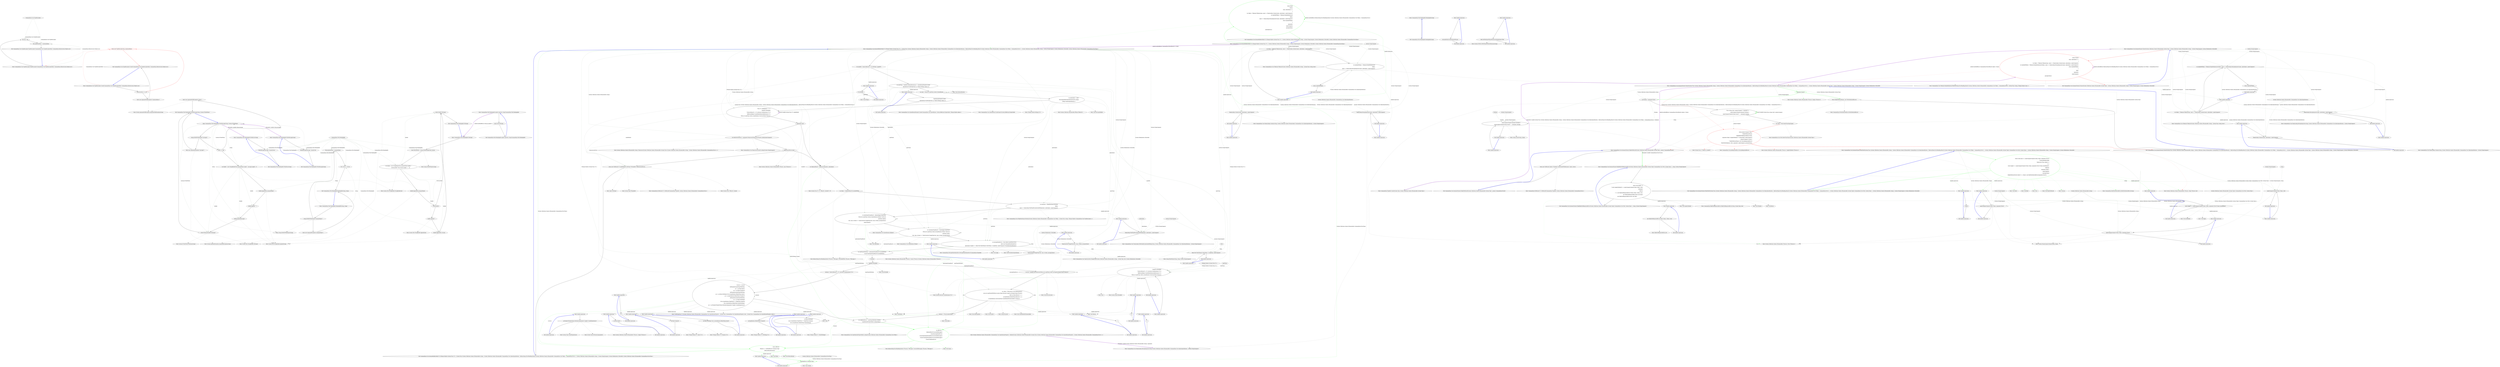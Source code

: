 digraph  {
n10 [label="CommandLine.Core.TypeDescriptor", span=""];
n0 [label="Entry CommandLine.Core.TypeDescriptor.TypeDescriptor(CommandLine.Core.TypeDescriptorKind, CommandLine.Infrastructure.Maybe<int>)", span="20-20", cluster="CommandLine.Core.TypeDescriptor.TypeDescriptor(CommandLine.Core.TypeDescriptorKind, CommandLine.Infrastructure.Maybe<int>)"];
n1 [label="this.tag = tag", span="22-22", cluster="CommandLine.Core.TypeDescriptor.TypeDescriptor(CommandLine.Core.TypeDescriptorKind, CommandLine.Infrastructure.Maybe<int>)"];
n2 [label="this.maximumItems = maximumItems", span="23-23", cluster="CommandLine.Core.TypeDescriptor.TypeDescriptor(CommandLine.Core.TypeDescriptorKind, CommandLine.Infrastructure.Maybe<int>)"];
n3 [label="Exit CommandLine.Core.TypeDescriptor.TypeDescriptor(CommandLine.Core.TypeDescriptorKind, CommandLine.Infrastructure.Maybe<int>)", span="20-20", cluster="CommandLine.Core.TypeDescriptor.TypeDescriptor(CommandLine.Core.TypeDescriptorKind, CommandLine.Infrastructure.Maybe<int>)"];
n4 [label="Entry CommandLine.Core.TypeDescriptor.Create(CommandLine.Core.TypeDescriptorKind, CommandLine.Infrastructure.Maybe<int>)", span="36-36", cluster="CommandLine.Core.TypeDescriptor.Create(CommandLine.Core.TypeDescriptorKind, CommandLine.Infrastructure.Maybe<int>)"];
n5 [label="maximumItems == null", span="38-38", cluster="CommandLine.Core.TypeDescriptor.Create(CommandLine.Core.TypeDescriptorKind, CommandLine.Infrastructure.Maybe<int>)"];
n7 [label="return new TypeDescriptor(tag, maximumItems);", span="40-40", cluster="CommandLine.Core.TypeDescriptor.Create(CommandLine.Core.TypeDescriptorKind, CommandLine.Infrastructure.Maybe<int>)", color=red, community=0];
n6 [label="throw new ArgumentNullException(''maximumItems'');", span="38-38", cluster="CommandLine.Core.TypeDescriptor.Create(CommandLine.Core.TypeDescriptorKind, CommandLine.Infrastructure.Maybe<int>)"];
n8 [label="Exit CommandLine.Core.TypeDescriptor.Create(CommandLine.Core.TypeDescriptorKind, CommandLine.Infrastructure.Maybe<int>)", span="36-36", cluster="CommandLine.Core.TypeDescriptor.Create(CommandLine.Core.TypeDescriptorKind, CommandLine.Infrastructure.Maybe<int>)"];
n9 [label="Entry System.ArgumentNullException.ArgumentNullException(string)", span="0-0", cluster="System.ArgumentNullException.ArgumentNullException(string)"];
d1 [label="return Build(\r\n                factory,\r\n                (args, optionSpecs) =>\r\n                    {\r\n                        var tokens = Tokenizer.Tokenize(args, name => NameLookup.Contains(name, optionSpecs, nameComparer));\r\n                        var explodedTokens = Tokenizer.ExplodeOptionList(\r\n                            tokens,\r\n                            name => NameLookup.HavingSeparator(name, optionSpecs, nameComparer));\r\n                        return explodedTokens;\r\n                    },\r\n                arguments,\r\n                nameComparer,\r\n                parsingCulture,\r\n                nonFatalErrors);", span="21-34", cluster="CommandLine.Core.InstanceBuilder.Build<T>(CSharpx.Maybe<System.Func<T>>, System.Collections.Generic.IEnumerable<string>, System.StringComparer, System.Globalization.CultureInfo, System.Collections.Generic.IEnumerable<CommandLine.ErrorType>)", color=green, community=0];
d0 [label="Entry CommandLine.Core.InstanceBuilder.Build<T>(CSharpx.Maybe<System.Func<T>>, System.Collections.Generic.IEnumerable<string>, System.StringComparer, System.Globalization.CultureInfo, System.Collections.Generic.IEnumerable<CommandLine.ErrorType>)", span="14-14", cluster="CommandLine.Core.InstanceBuilder.Build<T>(CSharpx.Maybe<System.Func<T>>, System.Collections.Generic.IEnumerable<string>, System.StringComparer, System.Globalization.CultureInfo, System.Collections.Generic.IEnumerable<CommandLine.ErrorType>)"];
d2 [label="Exit CommandLine.Core.InstanceBuilder.Build<T>(CSharpx.Maybe<System.Func<T>>, System.Collections.Generic.IEnumerable<string>, System.StringComparer, System.Globalization.CultureInfo, System.Collections.Generic.IEnumerable<CommandLine.ErrorType>)", span="14-14", cluster="CommandLine.Core.InstanceBuilder.Build<T>(CSharpx.Maybe<System.Func<T>>, System.Collections.Generic.IEnumerable<string>, System.StringComparer, System.Globalization.CultureInfo, System.Collections.Generic.IEnumerable<CommandLine.ErrorType>)"];
d3 [label="Entry CommandLine.Core.InstanceBuilder.Build<T>(CSharpx.Maybe<System.Func<T>>, System.Func<System.Collections.Generic.IEnumerable<string>, System.Collections.Generic.IEnumerable<CommandLine.Core.OptionSpecification>, RailwaySharp.ErrorHandling.Result<System.Collections.Generic.IEnumerable<CommandLine.Core.Token>, CommandLine.Error>>, System.Collections.Generic.IEnumerable<string>, System.StringComparer, System.Globalization.CultureInfo, System.Collections.Generic.IEnumerable<CommandLine.ErrorType>)", span="37-37", cluster="CommandLine.Core.InstanceBuilder.Build<T>(CSharpx.Maybe<System.Func<T>>, System.Func<System.Collections.Generic.IEnumerable<string>, System.Collections.Generic.IEnumerable<CommandLine.Core.OptionSpecification>, RailwaySharp.ErrorHandling.Result<System.Collections.Generic.IEnumerable<CommandLine.Core.Token>, CommandLine.Error>>, System.Collections.Generic.IEnumerable<string>, System.StringComparer, System.Globalization.CultureInfo, System.Collections.Generic.IEnumerable<CommandLine.ErrorType>)"];
d4 [label="Entry lambda expression", span="23-30", cluster="lambda expression"];
d44 [label="return allErrors\r\n                .Where(e => !nonFatalErrors.Contains(e.Tag))\r\n                .ToParserResult(instance);", span="135-137", cluster="CommandLine.Core.InstanceBuilder.Build<T>(CSharpx.Maybe<System.Func<T>>, System.Func<System.Collections.Generic.IEnumerable<string>, System.Collections.Generic.IEnumerable<CommandLine.Core.OptionSpecification>, RailwaySharp.ErrorHandling.Result<System.Collections.Generic.IEnumerable<CommandLine.Core.Token>, CommandLine.Error>>, System.Collections.Generic.IEnumerable<string>, System.StringComparer, System.Globalization.CultureInfo, System.Collections.Generic.IEnumerable<CommandLine.ErrorType>)", color=green, community=1];
d43 [label="var allErrors =\r\n                tokenizerResult.SuccessfulMessages()\r\n                    .Concat(missingValueErrors)\r\n                    .Concat(optionSpecPropsResult.SuccessfulMessages())\r\n                    .Concat(valueSpecPropsResult.SuccessfulMessages())\r\n                    .Concat(validationErrors)", span="128-133", cluster="CommandLine.Core.InstanceBuilder.Build<T>(CSharpx.Maybe<System.Func<T>>, System.Func<System.Collections.Generic.IEnumerable<string>, System.Collections.Generic.IEnumerable<CommandLine.Core.OptionSpecification>, RailwaySharp.ErrorHandling.Result<System.Collections.Generic.IEnumerable<CommandLine.Core.Token>, CommandLine.Error>>, System.Collections.Generic.IEnumerable<string>, System.StringComparer, System.Globalization.CultureInfo, System.Collections.Generic.IEnumerable<CommandLine.ErrorType>)", color=green, community=1];
d38 [label="instance = instance\r\n                    .SetProperties(specPropsWithValue,\r\n                        sp => sp.Value.IsJust(),\r\n                        sp => sp.Value.FromJust())\r\n                    .SetProperties(specPropsWithValue,\r\n                        sp => sp.Value.IsNothing() && sp.Specification.DefaultValue.IsJust(),\r\n                        sp => sp.Specification.DefaultValue.FromJust())\r\n                    .SetProperties(specPropsWithValue,\r\n                        sp => sp.Value.IsNothing()\r\n                            && sp.Specification.TargetType == TargetType.Sequence\r\n                            && sp.Specification.DefaultValue.MatchNothing(),\r\n                        sp => sp.Property.PropertyType.GetGenericArguments().Single().CreateEmptyArray())", span="101-112", cluster="CommandLine.Core.InstanceBuilder.Build<T>(CSharpx.Maybe<System.Func<T>>, System.Func<System.Collections.Generic.IEnumerable<string>, System.Collections.Generic.IEnumerable<CommandLine.Core.OptionSpecification>, RailwaySharp.ErrorHandling.Result<System.Collections.Generic.IEnumerable<CommandLine.Core.Token>, CommandLine.Error>>, System.Collections.Generic.IEnumerable<string>, System.StringComparer, System.Globalization.CultureInfo, System.Collections.Generic.IEnumerable<CommandLine.ErrorType>)"];
d41 [label="instance = (T)ctor.Invoke(values)", span="122-122", cluster="CommandLine.Core.InstanceBuilder.Build<T>(CSharpx.Maybe<System.Func<T>>, System.Func<System.Collections.Generic.IEnumerable<string>, System.Collections.Generic.IEnumerable<CommandLine.Core.OptionSpecification>, RailwaySharp.ErrorHandling.Result<System.Collections.Generic.IEnumerable<CommandLine.Core.Token>, CommandLine.Error>>, System.Collections.Generic.IEnumerable<string>, System.StringComparer, System.Globalization.CultureInfo, System.Collections.Generic.IEnumerable<CommandLine.ErrorType>)"];
d45 [label="Exit CommandLine.Core.InstanceBuilder.Build<T>(CSharpx.Maybe<System.Func<T>>, System.Func<System.Collections.Generic.IEnumerable<string>, System.Collections.Generic.IEnumerable<CommandLine.Core.OptionSpecification>, RailwaySharp.ErrorHandling.Result<System.Collections.Generic.IEnumerable<CommandLine.Core.Token>, CommandLine.Error>>, System.Collections.Generic.IEnumerable<string>, System.StringComparer, System.Globalization.CultureInfo, System.Collections.Generic.IEnumerable<CommandLine.ErrorType>)", span="37-37", cluster="CommandLine.Core.InstanceBuilder.Build<T>(CSharpx.Maybe<System.Func<T>>, System.Func<System.Collections.Generic.IEnumerable<string>, System.Collections.Generic.IEnumerable<CommandLine.Core.OptionSpecification>, RailwaySharp.ErrorHandling.Result<System.Collections.Generic.IEnumerable<CommandLine.Core.Token>, CommandLine.Error>>, System.Collections.Generic.IEnumerable<string>, System.StringComparer, System.Globalization.CultureInfo, System.Collections.Generic.IEnumerable<CommandLine.ErrorType>)"];
d81 [label="Entry Unk.Where", span="", cluster="Unk.Where"];
d82 [label="Entry Unk.ToParserResult", span="", cluster="Unk.ToParserResult"];
d151 [label="Entry lambda expression", span="136-136", cluster="lambda expression"];
d152 [label="!nonFatalErrors.Contains(e.Tag)", span="136-136", cluster="lambda expression", color=green, community=0];
d163 [label="System.Collections.Generic.IEnumerable<CommandLine.ErrorType>", span=""];
d153 [label="Exit lambda expression", span="136-136", cluster="lambda expression"];
d154 [label="Entry Unk.Contains", span="", cluster="Unk.Contains"];
d28 [label="var tokenizerResult = tokenizer(arguments, optionSpecs)", span="71-71", cluster="CommandLine.Core.InstanceBuilder.Build<T>(CSharpx.Maybe<System.Func<T>>, System.Func<System.Collections.Generic.IEnumerable<string>, System.Collections.Generic.IEnumerable<CommandLine.Core.OptionSpecification>, RailwaySharp.ErrorHandling.Result<System.Collections.Generic.IEnumerable<CommandLine.Core.Token>, CommandLine.Error>>, System.Collections.Generic.IEnumerable<string>, System.StringComparer, System.Globalization.CultureInfo, System.Collections.Generic.IEnumerable<CommandLine.ErrorType>)"];
d31 [label="var optionSpecPropsResult = OptionMapper.MapValues(\r\n                (from pt in specProps where pt.Specification.IsOption() select pt),\r\n                partitions.Options,\r\n                (vals, type, isScalar) => TypeConverter.ChangeType(vals, type, isScalar, parsingCulture),\r\n                nameComparer)", span="79-83", cluster="CommandLine.Core.InstanceBuilder.Build<T>(CSharpx.Maybe<System.Func<T>>, System.Func<System.Collections.Generic.IEnumerable<string>, System.Collections.Generic.IEnumerable<CommandLine.Core.OptionSpecification>, RailwaySharp.ErrorHandling.Result<System.Collections.Generic.IEnumerable<CommandLine.Core.Token>, CommandLine.Error>>, System.Collections.Generic.IEnumerable<string>, System.StringComparer, System.Globalization.CultureInfo, System.Collections.Generic.IEnumerable<CommandLine.ErrorType>)"];
d32 [label="var valueSpecPropsResult = ValueMapper.MapValues(\r\n                (from pt in specProps where pt.Specification.IsValue() select pt),\r\n                    partitions.Values,\r\n                (vals, type, isScalar) => TypeConverter.ChangeType(vals, type, isScalar, parsingCulture))", span="85-88", cluster="CommandLine.Core.InstanceBuilder.Build<T>(CSharpx.Maybe<System.Func<T>>, System.Func<System.Collections.Generic.IEnumerable<string>, System.Collections.Generic.IEnumerable<CommandLine.Core.OptionSpecification>, RailwaySharp.ErrorHandling.Result<System.Collections.Generic.IEnumerable<CommandLine.Core.Token>, CommandLine.Error>>, System.Collections.Generic.IEnumerable<string>, System.StringComparer, System.Globalization.CultureInfo, System.Collections.Generic.IEnumerable<CommandLine.ErrorType>)"];
d33 [label="var missingValueErrors = from token in partitions.Errors\r\n                                     select new MissingValueOptionError(\r\n                                         optionSpecs.Single(o => token.Text.MatchName(o.ShortName, o.LongName, nameComparer)).FromOptionSpecification())", span="90-92", cluster="CommandLine.Core.InstanceBuilder.Build<T>(CSharpx.Maybe<System.Func<T>>, System.Func<System.Collections.Generic.IEnumerable<string>, System.Collections.Generic.IEnumerable<CommandLine.Core.OptionSpecification>, RailwaySharp.ErrorHandling.Result<System.Collections.Generic.IEnumerable<CommandLine.Core.Token>, CommandLine.Error>>, System.Collections.Generic.IEnumerable<string>, System.StringComparer, System.Globalization.CultureInfo, System.Collections.Generic.IEnumerable<CommandLine.ErrorType>)"];
d42 [label="var validationErrors = specPropsWithValue.Validate(\r\n                SpecificationPropertyRules.Lookup(tokens))", span="125-126", cluster="CommandLine.Core.InstanceBuilder.Build<T>(CSharpx.Maybe<System.Func<T>>, System.Func<System.Collections.Generic.IEnumerable<string>, System.Collections.Generic.IEnumerable<CommandLine.Core.OptionSpecification>, RailwaySharp.ErrorHandling.Result<System.Collections.Generic.IEnumerable<CommandLine.Core.Token>, CommandLine.Error>>, System.Collections.Generic.IEnumerable<string>, System.StringComparer, System.Globalization.CultureInfo, System.Collections.Generic.IEnumerable<CommandLine.ErrorType>)"];
d79 [label="Entry RailwaySharp.ErrorHandling.Result<TSuccess, TMessage>.SuccessfulMessages<TSuccess, TMessage>()", span="12-12", cluster="RailwaySharp.ErrorHandling.Result<TSuccess, TMessage>.SuccessfulMessages<TSuccess, TMessage>()"];
d80 [label="Entry Unk.Concat", span="", cluster="Unk.Concat"];
d5 [label="var tokens = Tokenizer.Tokenize(args, name => NameLookup.Contains(name, optionSpecs, nameComparer))", span="25-25", cluster="lambda expression"];
d12 [label="NameLookup.Contains(name, optionSpecs, nameComparer)", span="25-25", cluster="lambda expression"];
d6 [label="var explodedTokens = Tokenizer.ExplodeOptionList(\r\n                            tokens,\r\n                            name => NameLookup.HavingSeparator(name, optionSpecs, nameComparer))", span="26-28", cluster="lambda expression"];
d16 [label="NameLookup.HavingSeparator(name, optionSpecs, nameComparer)", span="28-28", cluster="lambda expression"];
d19 [label="var typeInfo = factory.Return(f => f().GetType(), typeof(T))", span="45-45", cluster="CommandLine.Core.InstanceBuilder.Build<T>(CSharpx.Maybe<System.Func<T>>, System.Func<System.Collections.Generic.IEnumerable<string>, System.Collections.Generic.IEnumerable<CommandLine.Core.OptionSpecification>, RailwaySharp.ErrorHandling.Result<System.Collections.Generic.IEnumerable<CommandLine.Core.Token>, CommandLine.Error>>, System.Collections.Generic.IEnumerable<string>, System.StringComparer, System.Globalization.CultureInfo, System.Collections.Generic.IEnumerable<CommandLine.ErrorType>)"];
d23 [label="Func<T> makeDefault = () =>\r\n                typeof(T).IsMutable()\r\n                    ? factory.Return(f => f(), Activator.CreateInstance<T>())\r\n                    : ReflectionHelper.CreateDefaultImmutableInstance<T>(\r\n                        (from p in specProps select p.Specification.ConversionType).ToArray())", span="56-60", cluster="CommandLine.Core.InstanceBuilder.Build<T>(CSharpx.Maybe<System.Func<T>>, System.Func<System.Collections.Generic.IEnumerable<string>, System.Collections.Generic.IEnumerable<CommandLine.Core.OptionSpecification>, RailwaySharp.ErrorHandling.Result<System.Collections.Generic.IEnumerable<CommandLine.Core.Token>, CommandLine.Error>>, System.Collections.Generic.IEnumerable<string>, System.StringComparer, System.Globalization.CultureInfo, System.Collections.Generic.IEnumerable<CommandLine.ErrorType>)"];
d95 [label="typeof(T).IsMutable()\r\n                    ? factory.Return(f => f(), Activator.CreateInstance<T>())\r\n                    : ReflectionHelper.CreateDefaultImmutableInstance<T>(\r\n                        (from p in specProps select p.Specification.ConversionType).ToArray())", span="57-60", cluster="lambda expression"];
d24 [label="arguments.Any()", span="62-62", cluster="CommandLine.Core.InstanceBuilder.Build<T>(CSharpx.Maybe<System.Func<T>>, System.Func<System.Collections.Generic.IEnumerable<string>, System.Collections.Generic.IEnumerable<CommandLine.Core.OptionSpecification>, RailwaySharp.ErrorHandling.Result<System.Collections.Generic.IEnumerable<CommandLine.Core.Token>, CommandLine.Error>>, System.Collections.Generic.IEnumerable<string>, System.StringComparer, System.Globalization.CultureInfo, System.Collections.Generic.IEnumerable<CommandLine.ErrorType>)"];
d25 [label="var preprocessorErrors = arguments.Preprocess(PreprocessorGuards.Lookup(nameComparer))", span="64-64", cluster="CommandLine.Core.InstanceBuilder.Build<T>(CSharpx.Maybe<System.Func<T>>, System.Func<System.Collections.Generic.IEnumerable<string>, System.Collections.Generic.IEnumerable<CommandLine.Core.OptionSpecification>, RailwaySharp.ErrorHandling.Result<System.Collections.Generic.IEnumerable<CommandLine.Core.Token>, CommandLine.Error>>, System.Collections.Generic.IEnumerable<string>, System.StringComparer, System.Globalization.CultureInfo, System.Collections.Generic.IEnumerable<CommandLine.ErrorType>)"];
d30 [label="var partitions = TokenPartitioner.Partition(\r\n                tokens,\r\n                name => TypeLookup.FindTypeDescriptorAndSibling(name, optionSpecs, nameComparer))", span="75-77", cluster="CommandLine.Core.InstanceBuilder.Build<T>(CSharpx.Maybe<System.Func<T>>, System.Func<System.Collections.Generic.IEnumerable<string>, System.Collections.Generic.IEnumerable<CommandLine.Core.OptionSpecification>, RailwaySharp.ErrorHandling.Result<System.Collections.Generic.IEnumerable<CommandLine.Core.Token>, CommandLine.Error>>, System.Collections.Generic.IEnumerable<string>, System.StringComparer, System.Globalization.CultureInfo, System.Collections.Generic.IEnumerable<CommandLine.ErrorType>)"];
d103 [label="TypeLookup.FindTypeDescriptorAndSibling(name, optionSpecs, nameComparer)", span="77-77", cluster="lambda expression"];
d107 [label="TypeConverter.ChangeType(vals, type, isScalar, parsingCulture)", span="82-82", cluster="lambda expression"];
d111 [label="TypeConverter.ChangeType(vals, type, isScalar, parsingCulture)", span="88-88", cluster="lambda expression"];
d114 [label="token.Text.MatchName(o.ShortName, o.LongName, nameComparer)", span="92-92", cluster="lambda expression"];
d37 [label="instance = factory.Return(f => f(), Activator.CreateInstance<T>())", span="100-100", cluster="CommandLine.Core.InstanceBuilder.Build<T>(CSharpx.Maybe<System.Func<T>>, System.Func<System.Collections.Generic.IEnumerable<string>, System.Collections.Generic.IEnumerable<CommandLine.Core.OptionSpecification>, RailwaySharp.ErrorHandling.Result<System.Collections.Generic.IEnumerable<CommandLine.Core.Token>, CommandLine.Error>>, System.Collections.Generic.IEnumerable<string>, System.StringComparer, System.Globalization.CultureInfo, System.Collections.Generic.IEnumerable<CommandLine.ErrorType>)"];
d8 [label="Exit lambda expression", span="23-30", cluster="lambda expression"];
d34 [label="var specPropsWithValue = optionSpecPropsResult.SucceededWith()\r\n                .Concat(valueSpecPropsResult.SucceededWith())", span="94-95", cluster="CommandLine.Core.InstanceBuilder.Build<T>(CSharpx.Maybe<System.Func<T>>, System.Func<System.Collections.Generic.IEnumerable<string>, System.Collections.Generic.IEnumerable<CommandLine.Core.OptionSpecification>, RailwaySharp.ErrorHandling.Result<System.Collections.Generic.IEnumerable<CommandLine.Core.Token>, CommandLine.Error>>, System.Collections.Generic.IEnumerable<string>, System.StringComparer, System.Globalization.CultureInfo, System.Collections.Generic.IEnumerable<CommandLine.ErrorType>)"];
d69 [label="Entry T.SetProperties<T>(System.Collections.Generic.IEnumerable<CommandLine.Core.SpecificationProperty>, System.Func<CommandLine.Core.SpecificationProperty, bool>, System.Func<CommandLine.Core.SpecificationProperty, object>)", span="82-82", cluster="T.SetProperties<T>(System.Collections.Generic.IEnumerable<CommandLine.Core.SpecificationProperty>, System.Func<CommandLine.Core.SpecificationProperty, bool>, System.Func<CommandLine.Core.SpecificationProperty, object>)"];
d120 [label="Entry lambda expression", span="103-103", cluster="lambda expression"];
d124 [label="Entry lambda expression", span="104-104", cluster="lambda expression"];
d128 [label="Entry lambda expression", span="106-106", cluster="lambda expression"];
d132 [label="Entry lambda expression", span="107-107", cluster="lambda expression"];
d135 [label="Entry lambda expression", span="109-111", cluster="lambda expression"];
d139 [label="Entry lambda expression", span="112-112", cluster="lambda expression"];
d39 [label="var ctor = typeInfo.GetConstructor((from sp in specProps select sp.Property.PropertyType).ToArray())", span="116-116", cluster="CommandLine.Core.InstanceBuilder.Build<T>(CSharpx.Maybe<System.Func<T>>, System.Func<System.Collections.Generic.IEnumerable<string>, System.Collections.Generic.IEnumerable<CommandLine.Core.OptionSpecification>, RailwaySharp.ErrorHandling.Result<System.Collections.Generic.IEnumerable<CommandLine.Core.Token>, CommandLine.Error>>, System.Collections.Generic.IEnumerable<string>, System.StringComparer, System.Globalization.CultureInfo, System.Collections.Generic.IEnumerable<CommandLine.ErrorType>)"];
d40 [label="var values = (from prms in ctor.GetParameters()\r\n                              join sp in specPropsWithValue on prms.Name.ToLower() equals sp.Property.Name.ToLower()\r\n                              select sp.Value.Return(v => v,\r\n                                    sp.Specification.DefaultValue.Return(d => d,\r\n                                        sp.Specification.ConversionType.CreateDefaultForImmutable()))).ToArray()", span="117-121", cluster="CommandLine.Core.InstanceBuilder.Build<T>(CSharpx.Maybe<System.Func<T>>, System.Func<System.Collections.Generic.IEnumerable<string>, System.Collections.Generic.IEnumerable<CommandLine.Core.OptionSpecification>, RailwaySharp.ErrorHandling.Result<System.Collections.Generic.IEnumerable<CommandLine.Core.Token>, CommandLine.Error>>, System.Collections.Generic.IEnumerable<string>, System.StringComparer, System.Globalization.CultureInfo, System.Collections.Generic.IEnumerable<CommandLine.ErrorType>)"];
d76 [label="Entry Unk.Invoke", span="", cluster="Unk.Invoke"];
d27 [label="return new NotParsed<T>(makeDefault().GetType().ToTypeInfo(), preprocessorErrors);", span="67-67", cluster="CommandLine.Core.InstanceBuilder.Build<T>(CSharpx.Maybe<System.Func<T>>, System.Func<System.Collections.Generic.IEnumerable<string>, System.Collections.Generic.IEnumerable<CommandLine.Core.OptionSpecification>, RailwaySharp.ErrorHandling.Result<System.Collections.Generic.IEnumerable<CommandLine.Core.Token>, CommandLine.Error>>, System.Collections.Generic.IEnumerable<string>, System.StringComparer, System.Globalization.CultureInfo, System.Collections.Generic.IEnumerable<CommandLine.ErrorType>)"];
d22 [label="var optionSpecs = specs\r\n                .ThrowingValidate(SpecificationGuards.Lookup)\r\n                .OfType<OptionSpecification>()", span="52-54", cluster="CommandLine.Core.InstanceBuilder.Build<T>(CSharpx.Maybe<System.Func<T>>, System.Func<System.Collections.Generic.IEnumerable<string>, System.Collections.Generic.IEnumerable<CommandLine.Core.OptionSpecification>, RailwaySharp.ErrorHandling.Result<System.Collections.Generic.IEnumerable<CommandLine.Core.Token>, CommandLine.Error>>, System.Collections.Generic.IEnumerable<string>, System.StringComparer, System.Globalization.CultureInfo, System.Collections.Generic.IEnumerable<CommandLine.ErrorType>)"];
d26 [label="preprocessorErrors.Any()", span="65-65", cluster="CommandLine.Core.InstanceBuilder.Build<T>(CSharpx.Maybe<System.Func<T>>, System.Func<System.Collections.Generic.IEnumerable<string>, System.Collections.Generic.IEnumerable<CommandLine.Core.OptionSpecification>, RailwaySharp.ErrorHandling.Result<System.Collections.Generic.IEnumerable<CommandLine.Core.Token>, CommandLine.Error>>, System.Collections.Generic.IEnumerable<string>, System.StringComparer, System.Globalization.CultureInfo, System.Collections.Generic.IEnumerable<CommandLine.ErrorType>)"];
d29 [label="var tokens = tokenizerResult.SucceededWith()", span="73-73", cluster="CommandLine.Core.InstanceBuilder.Build<T>(CSharpx.Maybe<System.Func<T>>, System.Func<System.Collections.Generic.IEnumerable<string>, System.Collections.Generic.IEnumerable<CommandLine.Core.OptionSpecification>, RailwaySharp.ErrorHandling.Result<System.Collections.Generic.IEnumerable<CommandLine.Core.Token>, CommandLine.Error>>, System.Collections.Generic.IEnumerable<string>, System.StringComparer, System.Globalization.CultureInfo, System.Collections.Generic.IEnumerable<CommandLine.ErrorType>)"];
d57 [label="Entry System.Func<T1, T2, TResult>.Invoke(T1, T2)", span="0-0", cluster="System.Func<T1, T2, TResult>.Invoke(T1, T2)"];
d20 [label="var specProps = typeInfo.GetSpecifications(pi => SpecificationProperty.Create(\r\n                    Specification.FromProperty(pi), pi, Maybe.Nothing<object>()))", span="47-48", cluster="CommandLine.Core.InstanceBuilder.Build<T>(CSharpx.Maybe<System.Func<T>>, System.Func<System.Collections.Generic.IEnumerable<string>, System.Collections.Generic.IEnumerable<CommandLine.Core.OptionSpecification>, RailwaySharp.ErrorHandling.Result<System.Collections.Generic.IEnumerable<CommandLine.Core.Token>, CommandLine.Error>>, System.Collections.Generic.IEnumerable<string>, System.StringComparer, System.Globalization.CultureInfo, System.Collections.Generic.IEnumerable<CommandLine.ErrorType>)"];
d60 [label="Entry CommandLine.Core.Specification.IsOption()", span="10-10", cluster="CommandLine.Core.Specification.IsOption()"];
d61 [label="Entry Unk.MapValues", span="", cluster="Unk.MapValues"];
d106 [label="Entry lambda expression", span="82-82", cluster="lambda expression"];
d62 [label="Entry CommandLine.Core.Specification.IsValue()", span="15-15", cluster="CommandLine.Core.Specification.IsValue()"];
d110 [label="Entry lambda expression", span="88-88", cluster="lambda expression"];
d63 [label="Entry CommandLine.MissingValueOptionError.MissingValueOptionError(CommandLine.NameInfo)", span="269-269", cluster="CommandLine.MissingValueOptionError.MissingValueOptionError(CommandLine.NameInfo)"];
d64 [label="Entry Unk.Single", span="", cluster="Unk.Single"];
d65 [label="Entry Unk.FromOptionSpecification", span="", cluster="Unk.FromOptionSpecification"];
d113 [label="Entry lambda expression", span="92-92", cluster="lambda expression"];
d77 [label="Entry CommandLine.Core.SpecificationPropertyRules.Lookup(System.Collections.Generic.IEnumerable<CommandLine.Core.Token>)", span="12-12", cluster="CommandLine.Core.SpecificationPropertyRules.Lookup(System.Collections.Generic.IEnumerable<CommandLine.Core.Token>)"];
d78 [label="Entry System.Collections.Generic.IEnumerable<CommandLine.Core.SpecificationProperty>.Validate(System.Collections.Generic.IEnumerable<System.Func<System.Collections.Generic.IEnumerable<CommandLine.Core.SpecificationProperty>, System.Collections.Generic.IEnumerable<CommandLine.Error>>>)", span="40-40", cluster="System.Collections.Generic.IEnumerable<CommandLine.Core.SpecificationProperty>.Validate(System.Collections.Generic.IEnumerable<System.Func<System.Collections.Generic.IEnumerable<CommandLine.Core.SpecificationProperty>, System.Collections.Generic.IEnumerable<CommandLine.Error>>>)"];
d155 [label="System.StringComparer", span=""];
d9 [label="Entry CommandLine.Core.Tokenizer.Tokenize(System.Collections.Generic.IEnumerable<string>, System.Func<string, bool>)", span="13-13", cluster="CommandLine.Core.Tokenizer.Tokenize(System.Collections.Generic.IEnumerable<string>, System.Func<string, bool>)"];
d11 [label="Entry lambda expression", span="25-25", cluster="lambda expression"];
d156 [label="System.Collections.Generic.IEnumerable<CommandLine.Core.OptionSpecification>", span=""];
d13 [label="Exit lambda expression", span="25-25", cluster="lambda expression"];
d14 [label="Entry CommandLine.Core.NameLookup.Contains(string, System.Collections.Generic.IEnumerable<CommandLine.Core.OptionSpecification>, System.StringComparer)", span="11-11", cluster="CommandLine.Core.NameLookup.Contains(string, System.Collections.Generic.IEnumerable<CommandLine.Core.OptionSpecification>, System.StringComparer)"];
d7 [label="return explodedTokens;", span="29-29", cluster="lambda expression"];
d10 [label="Entry CommandLine.Core.Tokenizer.ExplodeOptionList(RailwaySharp.ErrorHandling.Result<System.Collections.Generic.IEnumerable<CommandLine.Core.Token>, CommandLine.Error>, System.Func<string, CSharpx.Maybe<char>>)", span="46-46", cluster="CommandLine.Core.Tokenizer.ExplodeOptionList(RailwaySharp.ErrorHandling.Result<System.Collections.Generic.IEnumerable<CommandLine.Core.Token>, CommandLine.Error>, System.Func<string, CSharpx.Maybe<char>>)"];
d15 [label="Entry lambda expression", span="28-28", cluster="lambda expression"];
d17 [label="Exit lambda expression", span="28-28", cluster="lambda expression"];
d18 [label="Entry CommandLine.Core.NameLookup.HavingSeparator(string, System.Collections.Generic.IEnumerable<CommandLine.Core.OptionSpecification>, System.StringComparer)", span="16-16", cluster="CommandLine.Core.NameLookup.HavingSeparator(string, System.Collections.Generic.IEnumerable<CommandLine.Core.OptionSpecification>, System.StringComparer)"];
d46 [label="Entry Unk.Return", span="", cluster="Unk.Return"];
d83 [label="Entry lambda expression", span="45-45", cluster="lambda expression"];
d36 [label="typeInfo.IsMutable()", span="98-98", cluster="CommandLine.Core.InstanceBuilder.Build<T>(CSharpx.Maybe<System.Func<T>>, System.Func<System.Collections.Generic.IEnumerable<string>, System.Collections.Generic.IEnumerable<CommandLine.Core.OptionSpecification>, RailwaySharp.ErrorHandling.Result<System.Collections.Generic.IEnumerable<CommandLine.Core.Token>, CommandLine.Error>>, System.Collections.Generic.IEnumerable<string>, System.StringComparer, System.Globalization.CultureInfo, System.Collections.Generic.IEnumerable<CommandLine.ErrorType>)"];
d157 [label="CSharpx.Maybe<System.Func<T>>", span=""];
d158 [label=specProps, span=""];
d94 [label="Entry lambda expression", span="56-60", cluster="lambda expression"];
d96 [label="Exit lambda expression", span="56-60", cluster="lambda expression"];
d97 [label="Entry System.Type.IsMutable()", span="139-139", cluster="System.Type.IsMutable()"];
d68 [label="Entry System.Activator.CreateInstance<T>()", span="0-0", cluster="System.Activator.CreateInstance<T>()"];
d70 [label="Entry Unk.ToArray", span="", cluster="Unk.ToArray"];
d98 [label="Entry Unk.>", span="", cluster="Unk.>"];
d99 [label="Entry lambda expression", span="58-58", cluster="lambda expression"];
d50 [label="Entry System.Collections.Generic.IEnumerable<TSource>.Any<TSource>()", span="0-0", cluster="System.Collections.Generic.IEnumerable<TSource>.Any<TSource>()"];
d51 [label="Entry CommandLine.Core.PreprocessorGuards.Lookup(System.StringComparer)", span="11-11", cluster="CommandLine.Core.PreprocessorGuards.Lookup(System.StringComparer)"];
d52 [label="Entry System.Collections.Generic.IEnumerable<string>.Preprocess(System.Collections.Generic.IEnumerable<System.Func<System.Collections.Generic.IEnumerable<string>, System.Collections.Generic.IEnumerable<CommandLine.Error>>>)", span="11-11", cluster="System.Collections.Generic.IEnumerable<string>.Preprocess(System.Collections.Generic.IEnumerable<System.Func<System.Collections.Generic.IEnumerable<string>, System.Collections.Generic.IEnumerable<CommandLine.Error>>>)"];
d59 [label="Entry CommandLine.Core.TokenPartitioner.Partition(System.Collections.Generic.IEnumerable<CommandLine.Core.Token>, System.Func<string, CSharpx.Maybe<CommandLine.Core.TypeDescriptor>>)", span="12-12", cluster="CommandLine.Core.TokenPartitioner.Partition(System.Collections.Generic.IEnumerable<CommandLine.Core.Token>, System.Func<string, CSharpx.Maybe<CommandLine.Core.TypeDescriptor>>)"];
d102 [label="Entry lambda expression", span="77-77", cluster="lambda expression"];
d159 [label="System.StringComparer", span=""];
d160 [label=optionSpecs, span=""];
d104 [label="Exit lambda expression", span="77-77", cluster="lambda expression"];
d105 [label="Entry CommandLine.Core.TypeLookup.FindTypeDescriptorAndSibling(string, System.Collections.Generic.IEnumerable<CommandLine.Core.OptionSpecification>, System.StringComparer)", span="23-23", cluster="CommandLine.Core.TypeLookup.FindTypeDescriptorAndSibling(string, System.Collections.Generic.IEnumerable<CommandLine.Core.OptionSpecification>, System.StringComparer)"];
d161 [label="System.Globalization.CultureInfo", span=""];
d108 [label="Exit lambda expression", span="82-82", cluster="lambda expression"];
d109 [label="Entry CommandLine.Core.TypeConverter.ChangeType(System.Collections.Generic.IEnumerable<string>, System.Type, bool, System.Globalization.CultureInfo)", span="13-13", cluster="CommandLine.Core.TypeConverter.ChangeType(System.Collections.Generic.IEnumerable<string>, System.Type, bool, System.Globalization.CultureInfo)"];
d112 [label="Exit lambda expression", span="88-88", cluster="lambda expression"];
d162 [label=token, span=""];
d115 [label="Exit lambda expression", span="92-92", cluster="lambda expression"];
d116 [label="Entry string.MatchName(string, string, System.StringComparer)", span="8-8", cluster="string.MatchName(string, string, System.StringComparer)"];
d117 [label="Entry lambda expression", span="100-100", cluster="lambda expression"];
d35 [label="T instance", span="97-97", cluster="CommandLine.Core.InstanceBuilder.Build<T>(CSharpx.Maybe<System.Func<T>>, System.Func<System.Collections.Generic.IEnumerable<string>, System.Collections.Generic.IEnumerable<CommandLine.Core.OptionSpecification>, RailwaySharp.ErrorHandling.Result<System.Collections.Generic.IEnumerable<CommandLine.Core.Token>, CommandLine.Error>>, System.Collections.Generic.IEnumerable<string>, System.StringComparer, System.Globalization.CultureInfo, System.Collections.Generic.IEnumerable<CommandLine.ErrorType>)"];
d58 [label="Entry RailwaySharp.ErrorHandling.Result<TSuccess, TMessage>.SucceededWith<TSuccess, TMessage>()", span="653-653", cluster="RailwaySharp.ErrorHandling.Result<TSuccess, TMessage>.SucceededWith<TSuccess, TMessage>()"];
d66 [label="Entry System.Collections.Generic.IEnumerable<TSource>.Concat<TSource>(System.Collections.Generic.IEnumerable<TSource>)", span="0-0", cluster="System.Collections.Generic.IEnumerable<TSource>.Concat<TSource>(System.Collections.Generic.IEnumerable<TSource>)"];
d122 [label="Exit lambda expression", span="103-103", cluster="lambda expression"];
d121 [label="sp.Value.IsJust()", span="103-103", cluster="lambda expression"];
d126 [label="Exit lambda expression", span="104-104", cluster="lambda expression"];
d125 [label="sp.Value.FromJust()", span="104-104", cluster="lambda expression"];
d130 [label="Exit lambda expression", span="106-106", cluster="lambda expression"];
d129 [label="sp.Value.IsNothing() && sp.Specification.DefaultValue.IsJust()", span="106-106", cluster="lambda expression"];
d134 [label="Exit lambda expression", span="107-107", cluster="lambda expression"];
d133 [label="sp.Specification.DefaultValue.FromJust()", span="107-107", cluster="lambda expression"];
d137 [label="Exit lambda expression", span="109-111", cluster="lambda expression"];
d136 [label="sp.Value.IsNothing()\r\n                            && sp.Specification.TargetType == TargetType.Sequence\r\n                            && sp.Specification.DefaultValue.MatchNothing()", span="109-111", cluster="lambda expression"];
d141 [label="Exit lambda expression", span="112-112", cluster="lambda expression"];
d140 [label="sp.Property.PropertyType.GetGenericArguments().Single().CreateEmptyArray()", span="112-112", cluster="lambda expression"];
d71 [label="Entry Unk.GetConstructor", span="", cluster="Unk.GetConstructor"];
d72 [label="Entry Unk.GetParameters", span="", cluster="Unk.GetParameters"];
d73 [label="Entry Unk.ToLower", span="", cluster="Unk.ToLower"];
d74 [label="Entry string.ToLower()", span="0-0", cluster="string.ToLower()"];
d75 [label="Entry Unk.CreateDefaultForImmutable", span="", cluster="Unk.CreateDefaultForImmutable"];
d145 [label="Entry lambda expression", span="119-119", cluster="lambda expression"];
d148 [label="Entry lambda expression", span="120-120", cluster="lambda expression"];
d53 [label="Entry CommandLine.NotParsed<T>.NotParsed(CommandLine.TypeInfo, System.Collections.Generic.IEnumerable<CommandLine.Error>)", span="163-163", cluster="CommandLine.NotParsed<T>.NotParsed(CommandLine.TypeInfo, System.Collections.Generic.IEnumerable<CommandLine.Error>)"];
d54 [label="Entry System.Func<TResult>.Invoke()", span="0-0", cluster="System.Func<TResult>.Invoke()"];
d55 [label="Entry object.GetType()", span="0-0", cluster="object.GetType()"];
d56 [label="Entry System.Type.ToTypeInfo()", span="174-174", cluster="System.Type.ToTypeInfo()"];
d21 [label="var specs = from pt in specProps select pt.Specification", span="50-50", cluster="CommandLine.Core.InstanceBuilder.Build<T>(CSharpx.Maybe<System.Func<T>>, System.Func<System.Collections.Generic.IEnumerable<string>, System.Collections.Generic.IEnumerable<CommandLine.Core.OptionSpecification>, RailwaySharp.ErrorHandling.Result<System.Collections.Generic.IEnumerable<CommandLine.Core.Token>, CommandLine.Error>>, System.Collections.Generic.IEnumerable<string>, System.StringComparer, System.Globalization.CultureInfo, System.Collections.Generic.IEnumerable<CommandLine.ErrorType>)"];
d48 [label="Entry Unk.ThrowingValidate", span="", cluster="Unk.ThrowingValidate"];
d49 [label="Entry System.Collections.IEnumerable.OfType<TResult>()", span="0-0", cluster="System.Collections.IEnumerable.OfType<TResult>()"];
d47 [label="Entry Unk.GetSpecifications", span="", cluster="Unk.GetSpecifications"];
d88 [label="Entry lambda expression", span="47-48", cluster="lambda expression"];
d85 [label="Exit lambda expression", span="45-45", cluster="lambda expression"];
d84 [label="f().GetType()", span="45-45", cluster="lambda expression"];
d67 [label="Entry Unk.IsMutable", span="", cluster="Unk.IsMutable"];
d101 [label="Exit lambda expression", span="58-58", cluster="lambda expression"];
d100 [label="f()", span="58-58", cluster="lambda expression"];
d119 [label="Exit lambda expression", span="100-100", cluster="lambda expression"];
d118 [label="f()", span="100-100", cluster="lambda expression"];
d123 [label="Entry CSharpx.Maybe<T>.IsJust<T>()", span="326-326", cluster="CSharpx.Maybe<T>.IsJust<T>()"];
d127 [label="Entry CSharpx.Maybe<T>.FromJust<T>()", span="342-342", cluster="CSharpx.Maybe<T>.FromJust<T>()"];
d131 [label="Entry CSharpx.Maybe<T>.IsNothing<T>()", span="334-334", cluster="CSharpx.Maybe<T>.IsNothing<T>()"];
d138 [label="Entry CSharpx.Maybe<T>.MatchNothing()", span="57-57", cluster="CSharpx.Maybe<T>.MatchNothing()"];
d142 [label="Entry System.Type.GetGenericArguments()", span="0-0", cluster="System.Type.GetGenericArguments()"];
d143 [label="Entry System.Collections.Generic.IEnumerable<TSource>.Single<TSource>()", span="0-0", cluster="System.Collections.Generic.IEnumerable<TSource>.Single<TSource>()"];
d144 [label="Entry System.Type.CreateEmptyArray()", span="125-125", cluster="System.Type.CreateEmptyArray()"];
d147 [label="Exit lambda expression", span="119-119", cluster="lambda expression"];
d146 [label=v, span="119-119", cluster="lambda expression"];
d150 [label="Exit lambda expression", span="120-120", cluster="lambda expression"];
d149 [label=d, span="120-120", cluster="lambda expression"];
d90 [label="Exit lambda expression", span="47-48", cluster="lambda expression"];
d89 [label="SpecificationProperty.Create(\r\n                    Specification.FromProperty(pi), pi, Maybe.Nothing<object>())", span="47-48", cluster="lambda expression"];
d86 [label="Entry Unk.f", span="", cluster="Unk.f"];
d87 [label="Entry Unk.GetType", span="", cluster="Unk.GetType"];
d91 [label="Entry CommandLine.Core.Specification.FromProperty(System.Reflection.PropertyInfo)", span="105-105", cluster="CommandLine.Core.Specification.FromProperty(System.Reflection.PropertyInfo)"];
d92 [label="Entry CSharpx.Maybe.Nothing<T>()", span="116-116", cluster="CSharpx.Maybe.Nothing<T>()"];
d93 [label="Entry CommandLine.Core.SpecificationProperty.Create(CommandLine.Core.Specification, System.Reflection.PropertyInfo, CSharpx.Maybe<object>)", span="21-21", cluster="CommandLine.Core.SpecificationProperty.Create(CommandLine.Core.Specification, System.Reflection.PropertyInfo, CSharpx.Maybe<object>)"];
m0_66 [label="Entry Unk.SingleOrDefault", span="", cluster="Unk.SingleOrDefault", file="InstanceChooser.cs"];
m0_28 [label="Entry CommandLine.Core.InstanceChooser.MakeNotParsed(System.Collections.Generic.IEnumerable<System.Type>, params CommandLine.Error[])", span="95-95", cluster="CommandLine.Core.InstanceChooser.MakeNotParsed(System.Collections.Generic.IEnumerable<System.Type>, params CommandLine.Error[])", file="InstanceChooser.cs"];
m0_77 [label="return new NotParsed<object>(TypeInfo.Create(typeof(NullInstance), types), errors);", span="97-97", cluster="CommandLine.Core.InstanceChooser.MakeNotParsed(System.Collections.Generic.IEnumerable<System.Type>, params CommandLine.Error[])", file="InstanceChooser.cs"];
m0_78 [label="Exit CommandLine.Core.InstanceChooser.MakeNotParsed(System.Collections.Generic.IEnumerable<System.Type>, params CommandLine.Error[])", span="95-95", cluster="CommandLine.Core.InstanceChooser.MakeNotParsed(System.Collections.Generic.IEnumerable<System.Type>, params CommandLine.Error[])", file="InstanceChooser.cs"];
m0_26 [label="Entry System.Collections.Generic.IEnumerable<TSource>.Empty<TSource>()", span="31-31", cluster="System.Collections.Generic.IEnumerable<TSource>.Empty<TSource>()", file="InstanceChooser.cs"];
m0_45 [label="Entry Unk.>", span="", cluster="Unk.>", file="InstanceChooser.cs"];
m0_49 [label="Entry Unk.MakeNotParsed", span="", cluster="Unk.MakeNotParsed", file="InstanceChooser.cs"];
m0_44 [label="Entry Unk.Any", span="", cluster="Unk.Any", file="InstanceChooser.cs"];
m0_18 [label="Entry CommandLine.Core.NameLookup.HavingSeparator(string, System.Collections.Generic.IEnumerable<CommandLine.Core.OptionSpecification>, System.StringComparer)", span="16-16", cluster="CommandLine.Core.NameLookup.HavingSeparator(string, System.Collections.Generic.IEnumerable<CommandLine.Core.OptionSpecification>, System.StringComparer)", file="InstanceChooser.cs"];
m0_31 [label="Entry System.Func<T, TResult>.Invoke(T)", span="0-0", cluster="System.Func<T, TResult>.Invoke(T)", file="InstanceChooser.cs"];
m0_36 [label="Entry CommandLine.Core.InstanceChooser.MatchVerb(System.Func<System.Collections.Generic.IEnumerable<string>, System.Collections.Generic.IEnumerable<CommandLine.Core.OptionSpecification>, RailwaySharp.ErrorHandling.Result<System.Collections.Generic.IEnumerable<CommandLine.Core.Token>, CommandLine.Error>>, System.Collections.Generic.IEnumerable<System.Tuple<CommandLine.Core.Verb, System.Type>>, System.Collections.Generic.IEnumerable<string>, System.StringComparer, System.Globalization.CultureInfo)", span="62-62", cluster="CommandLine.Core.InstanceChooser.MatchVerb(System.Func<System.Collections.Generic.IEnumerable<string>, System.Collections.Generic.IEnumerable<CommandLine.Core.OptionSpecification>, RailwaySharp.ErrorHandling.Result<System.Collections.Generic.IEnumerable<CommandLine.Core.Token>, CommandLine.Error>>, System.Collections.Generic.IEnumerable<System.Tuple<CommandLine.Core.Verb, System.Type>>, System.Collections.Generic.IEnumerable<string>, System.StringComparer, System.Globalization.CultureInfo)", file="InstanceChooser.cs"];
m0_42 [label="return verbs.Any(a => nameComparer.Equals(a.Item1.Name, arguments.First()))\r\n                ? InstanceBuilder.Build(\r\n                    Maybe.Just<Func<object>>(\r\n                        () =>\r\n                            verbs.Single(v => nameComparer.Equals(v.Item1.Name, arguments.First())).Item2.AutoDefault()),\r\n                    tokenizer,\r\n                    arguments.Skip(1),\r\n                    nameComparer,\r\n                    parsingCulture)\r\n                : MakeNotParsed(verbs.Select(v => v.Item2), new BadVerbSelectedError(arguments.First()));", span="69-78", cluster="CommandLine.Core.InstanceChooser.MatchVerb(System.Func<System.Collections.Generic.IEnumerable<string>, System.Collections.Generic.IEnumerable<CommandLine.Core.OptionSpecification>, RailwaySharp.ErrorHandling.Result<System.Collections.Generic.IEnumerable<CommandLine.Core.Token>, CommandLine.Error>>, System.Collections.Generic.IEnumerable<System.Tuple<CommandLine.Core.Verb, System.Type>>, System.Collections.Generic.IEnumerable<string>, System.StringComparer, System.Globalization.CultureInfo)", color=green, community=0, file="InstanceChooser.cs"];
m0_43 [label="Exit CommandLine.Core.InstanceChooser.MatchVerb(System.Func<System.Collections.Generic.IEnumerable<string>, System.Collections.Generic.IEnumerable<CommandLine.Core.OptionSpecification>, RailwaySharp.ErrorHandling.Result<System.Collections.Generic.IEnumerable<CommandLine.Core.Token>, CommandLine.Error>>, System.Collections.Generic.IEnumerable<System.Tuple<CommandLine.Core.Verb, System.Type>>, System.Collections.Generic.IEnumerable<string>, System.StringComparer, System.Globalization.CultureInfo)", span="62-62", cluster="CommandLine.Core.InstanceChooser.MatchVerb(System.Func<System.Collections.Generic.IEnumerable<string>, System.Collections.Generic.IEnumerable<CommandLine.Core.OptionSpecification>, RailwaySharp.ErrorHandling.Result<System.Collections.Generic.IEnumerable<CommandLine.Core.Token>, CommandLine.Error>>, System.Collections.Generic.IEnumerable<System.Tuple<CommandLine.Core.Verb, System.Type>>, System.Collections.Generic.IEnumerable<string>, System.StringComparer, System.Globalization.CultureInfo)", file="InstanceChooser.cs"];
m0_79 [label="Entry CommandLine.NotParsed<T>.NotParsed(CommandLine.TypeInfo, System.Collections.Generic.IEnumerable<CommandLine.Error>)", span="163-163", cluster="CommandLine.NotParsed<T>.NotParsed(CommandLine.TypeInfo, System.Collections.Generic.IEnumerable<CommandLine.Error>)", file="InstanceChooser.cs"];
m0_48 [label="Entry CommandLine.BadVerbSelectedError.BadVerbSelectedError(string)", span="357-357", cluster="CommandLine.BadVerbSelectedError.BadVerbSelectedError(string)", file="InstanceChooser.cs"];
m0_68 [label="Entry CommandLine.HelpVerbRequestedError.HelpVerbRequestedError(string, System.Type, bool)", span="383-383", cluster="CommandLine.HelpVerbRequestedError.HelpVerbRequestedError(string, System.Type, bool)", file="InstanceChooser.cs"];
m0_14 [label="Entry CommandLine.Core.NameLookup.Contains(string, System.Collections.Generic.IEnumerable<CommandLine.Core.OptionSpecification>, System.StringComparer)", span="11-11", cluster="CommandLine.Core.NameLookup.Contains(string, System.Collections.Generic.IEnumerable<CommandLine.Core.OptionSpecification>, System.StringComparer)", file="InstanceChooser.cs"];
m0_35 [label="Entry CommandLine.VersionRequestedError.VersionRequestedError()", span="432-432", cluster="CommandLine.VersionRequestedError.VersionRequestedError()", file="InstanceChooser.cs"];
m0_40 [label="Entry System.StringComparer.Equals(string, string)", span="0-0", cluster="System.StringComparer.Equals(string, string)", file="InstanceChooser.cs"];
m0_56 [label="Entry Unk.Single", span="", cluster="Unk.Single", file="InstanceChooser.cs"];
m0_67 [label="Entry Unk.ToMaybe", span="", cluster="Unk.ToMaybe", file="InstanceChooser.cs"];
m0_41 [label="Entry string.Concat(string, string)", span="0-0", cluster="string.Concat(string, string)", file="InstanceChooser.cs"];
m0_73 [label="Entry lambda expression", span="90-90", cluster="lambda expression", file="InstanceChooser.cs"];
m0_5 [label="var tokens = Tokenizer.Tokenize(args, name => NameLookup.Contains(name, optionSpecs, nameComparer))", span="23-23", cluster="lambda expression", file="InstanceChooser.cs"];
m0_12 [label="NameLookup.Contains(name, optionSpecs, nameComparer)", span="23-23", cluster="lambda expression", file="InstanceChooser.cs"];
m0_6 [label="var explodedTokens = Tokenizer.ExplodeOptionList(tokens, name => NameLookup.HavingSeparator(name, optionSpecs, nameComparer))", span="24-24", cluster="lambda expression", file="InstanceChooser.cs"];
m0_16 [label="NameLookup.HavingSeparator(name, optionSpecs, nameComparer)", span="24-24", cluster="lambda expression", file="InstanceChooser.cs"];
m0_4 [label="Entry lambda expression", span="21-26", cluster="lambda expression", file="InstanceChooser.cs"];
m0_11 [label="Entry lambda expression", span="23-23", cluster="lambda expression", file="InstanceChooser.cs"];
m0_7 [label="return explodedTokens;", span="25-25", cluster="lambda expression", file="InstanceChooser.cs"];
m0_15 [label="Entry lambda expression", span="24-24", cluster="lambda expression", file="InstanceChooser.cs"];
m0_8 [label="Exit lambda expression", span="21-26", cluster="lambda expression", file="InstanceChooser.cs"];
m0_13 [label="Exit lambda expression", span="23-23", cluster="lambda expression", file="InstanceChooser.cs"];
m0_17 [label="Exit lambda expression", span="24-24", cluster="lambda expression", file="InstanceChooser.cs"];
m0_38 [label="nameComparer.Equals(command, firstArg) ||\r\n                    nameComparer.Equals(string.Concat(''--'', command), firstArg)", span="48-49", cluster="lambda expression", file="InstanceChooser.cs"];
m0_37 [label="Entry lambda expression", span="47-49", cluster="lambda expression", file="InstanceChooser.cs"];
m0_39 [label="Exit lambda expression", span="47-49", cluster="lambda expression", file="InstanceChooser.cs"];
m0_51 [label="nameComparer.Equals(a.Item1.Name, arguments.First())", span="69-69", cluster="lambda expression", file="InstanceChooser.cs"];
m0_54 [label="verbs.Single(v => nameComparer.Equals(v.Item1.Name, arguments.First())).Item2.AutoDefault()", span="73-73", cluster="lambda expression", file="InstanceChooser.cs"];
m0_59 [label="nameComparer.Equals(v.Item1.Name, arguments.First())", span="73-73", cluster="lambda expression", file="InstanceChooser.cs"];
m0_50 [label="Entry lambda expression", span="69-69", cluster="lambda expression", file="InstanceChooser.cs"];
m0_53 [label="Entry lambda expression", span="72-73", cluster="lambda expression", file="InstanceChooser.cs"];
m0_61 [label="Entry lambda expression", span="78-78", cluster="lambda expression", file="InstanceChooser.cs"];
m0_52 [label="Exit lambda expression", span="69-69", cluster="lambda expression", file="InstanceChooser.cs"];
m0_55 [label="Exit lambda expression", span="72-73", cluster="lambda expression", file="InstanceChooser.cs"];
m0_58 [label="Entry lambda expression", span="73-73", cluster="lambda expression", file="InstanceChooser.cs"];
m0_60 [label="Exit lambda expression", span="73-73", cluster="lambda expression", file="InstanceChooser.cs"];
m0_62 [label="v.Item2", span="78-78", cluster="lambda expression", file="InstanceChooser.cs"];
m0_63 [label="Exit lambda expression", span="78-78", cluster="lambda expression", file="InstanceChooser.cs"];
m0_71 [label="nameComparer.Equals(v.Item1.Name, verb)", span="87-87", cluster="lambda expression", file="InstanceChooser.cs"];
m0_70 [label="Entry lambda expression", span="87-87", cluster="lambda expression", file="InstanceChooser.cs"];
m0_72 [label="Exit lambda expression", span="87-87", cluster="lambda expression", file="InstanceChooser.cs"];
m0_74 [label="new HelpVerbRequestedError(v.Item1.Name, v.Item2, true)", span="90-90", cluster="lambda expression", file="InstanceChooser.cs"];
m0_75 [label="Exit lambda expression", span="90-90", cluster="lambda expression", file="InstanceChooser.cs"];
m0_29 [label="Entry System.Collections.Generic.IEnumerable<TSource>.First<TSource>()", span="0-0", cluster="System.Collections.Generic.IEnumerable<TSource>.First<TSource>()", file="InstanceChooser.cs"];
m0_80 [label="Entry CommandLine.TypeInfo.Create(System.Type, System.Collections.Generic.IEnumerable<System.Type>)", span="34-34", cluster="CommandLine.TypeInfo.Create(System.Type, System.Collections.Generic.IEnumerable<System.Type>)", file="InstanceChooser.cs"];
m0_32 [label="Entry System.Collections.Generic.IEnumerable<TSource>.Skip<TSource>(int)", span="0-0", cluster="System.Collections.Generic.IEnumerable<TSource>.Skip<TSource>(int)", file="InstanceChooser.cs"];
m0_34 [label="Entry CommandLine.Core.InstanceChooser.MakeHelpVerbRequestedError(System.Collections.Generic.IEnumerable<System.Tuple<CommandLine.Core.Verb, System.Type>>, string, System.StringComparer)", span="81-81", cluster="CommandLine.Core.InstanceChooser.MakeHelpVerbRequestedError(System.Collections.Generic.IEnumerable<System.Tuple<CommandLine.Core.Verb, System.Type>>, string, System.StringComparer)", file="InstanceChooser.cs"];
m0_64 [label="return verb.Length > 0\r\n                ? verbs.SingleOrDefault(v => nameComparer.Equals(v.Item1.Name, verb))\r\n                        .ToMaybe()\r\n                        .Return(\r\n                            v => new HelpVerbRequestedError(v.Item1.Name, v.Item2, true),\r\n                            new HelpVerbRequestedError(null, null, false))\r\n                : new HelpVerbRequestedError(null, null, false);", span="86-92", cluster="CommandLine.Core.InstanceChooser.MakeHelpVerbRequestedError(System.Collections.Generic.IEnumerable<System.Tuple<CommandLine.Core.Verb, System.Type>>, string, System.StringComparer)", file="InstanceChooser.cs"];
m0_65 [label="Exit CommandLine.Core.InstanceChooser.MakeHelpVerbRequestedError(System.Collections.Generic.IEnumerable<System.Tuple<CommandLine.Core.Verb, System.Type>>, string, System.StringComparer)", span="81-81", cluster="CommandLine.Core.InstanceChooser.MakeHelpVerbRequestedError(System.Collections.Generic.IEnumerable<System.Tuple<CommandLine.Core.Verb, System.Type>>, string, System.StringComparer)", file="InstanceChooser.cs"];
m0_47 [label="Entry Unk.Select", span="", cluster="Unk.Select", file="InstanceChooser.cs"];
m0_27 [label="Entry CommandLine.NoVerbSelectedError.NoVerbSelectedError()", span="421-421", cluster="CommandLine.NoVerbSelectedError.NoVerbSelectedError()", file="InstanceChooser.cs"];
m0_0 [label="Entry CommandLine.Core.InstanceChooser.Choose(System.Collections.Generic.IEnumerable<System.Type>, System.Collections.Generic.IEnumerable<string>, System.StringComparer, System.Globalization.CultureInfo)", span="14-14", cluster="CommandLine.Core.InstanceChooser.Choose(System.Collections.Generic.IEnumerable<System.Type>, System.Collections.Generic.IEnumerable<string>, System.StringComparer, System.Globalization.CultureInfo)", file="InstanceChooser.cs"];
m0_1 [label="return Choose(\r\n                (args, optionSpecs) =>\r\n                    {\r\n                        var tokens = Tokenizer.Tokenize(args, name => NameLookup.Contains(name, optionSpecs, nameComparer));\r\n                        var explodedTokens = Tokenizer.ExplodeOptionList(tokens, name => NameLookup.HavingSeparator(name, optionSpecs, nameComparer));\r\n                        return explodedTokens;\r\n                    },\r\n                types,\r\n                arguments,\r\n                nameComparer,\r\n                parsingCulture);", span="20-30", cluster="CommandLine.Core.InstanceChooser.Choose(System.Collections.Generic.IEnumerable<System.Type>, System.Collections.Generic.IEnumerable<string>, System.StringComparer, System.Globalization.CultureInfo)", color=red, community=0, file="InstanceChooser.cs"];
m0_2 [label="Exit CommandLine.Core.InstanceChooser.Choose(System.Collections.Generic.IEnumerable<System.Type>, System.Collections.Generic.IEnumerable<string>, System.StringComparer, System.Globalization.CultureInfo)", span="14-14", cluster="CommandLine.Core.InstanceChooser.Choose(System.Collections.Generic.IEnumerable<System.Type>, System.Collections.Generic.IEnumerable<string>, System.StringComparer, System.Globalization.CultureInfo)", file="InstanceChooser.cs"];
m0_9 [label="Entry CommandLine.Core.Tokenizer.Tokenize(System.Collections.Generic.IEnumerable<string>, System.Func<string, bool>)", span="13-13", cluster="CommandLine.Core.Tokenizer.Tokenize(System.Collections.Generic.IEnumerable<string>, System.Func<string, bool>)", file="InstanceChooser.cs"];
m0_3 [label="Entry CommandLine.Core.InstanceChooser.Choose(System.Func<System.Collections.Generic.IEnumerable<string>, System.Collections.Generic.IEnumerable<CommandLine.Core.OptionSpecification>, RailwaySharp.ErrorHandling.Result<System.Collections.Generic.IEnumerable<CommandLine.Core.Token>, CommandLine.Error>>, System.Collections.Generic.IEnumerable<System.Type>, System.Collections.Generic.IEnumerable<string>, System.StringComparer, System.Globalization.CultureInfo)", span="33-33", cluster="CommandLine.Core.InstanceChooser.Choose(System.Func<System.Collections.Generic.IEnumerable<string>, System.Collections.Generic.IEnumerable<CommandLine.Core.OptionSpecification>, RailwaySharp.ErrorHandling.Result<System.Collections.Generic.IEnumerable<CommandLine.Core.Token>, CommandLine.Error>>, System.Collections.Generic.IEnumerable<System.Type>, System.Collections.Generic.IEnumerable<string>, System.StringComparer, System.Globalization.CultureInfo)", file="InstanceChooser.cs"];
m0_19 [label="arguments.Empty()", span="40-40", cluster="CommandLine.Core.InstanceChooser.Choose(System.Func<System.Collections.Generic.IEnumerable<string>, System.Collections.Generic.IEnumerable<CommandLine.Core.OptionSpecification>, RailwaySharp.ErrorHandling.Result<System.Collections.Generic.IEnumerable<CommandLine.Core.Token>, CommandLine.Error>>, System.Collections.Generic.IEnumerable<System.Type>, System.Collections.Generic.IEnumerable<string>, System.StringComparer, System.Globalization.CultureInfo)", file="InstanceChooser.cs", color=green, community=0];
m0_20 [label="return MakeNotParsed(types, new NoVerbSelectedError());", span="42-42", cluster="CommandLine.Core.InstanceChooser.Choose(System.Func<System.Collections.Generic.IEnumerable<string>, System.Collections.Generic.IEnumerable<CommandLine.Core.OptionSpecification>, RailwaySharp.ErrorHandling.Result<System.Collections.Generic.IEnumerable<CommandLine.Core.Token>, CommandLine.Error>>, System.Collections.Generic.IEnumerable<System.Type>, System.Collections.Generic.IEnumerable<string>, System.StringComparer, System.Globalization.CultureInfo)", file="InstanceChooser.cs"];
m0_21 [label="var firstArg = arguments.First()", span="45-45", cluster="CommandLine.Core.InstanceChooser.Choose(System.Func<System.Collections.Generic.IEnumerable<string>, System.Collections.Generic.IEnumerable<CommandLine.Core.OptionSpecification>, RailwaySharp.ErrorHandling.Result<System.Collections.Generic.IEnumerable<CommandLine.Core.Token>, CommandLine.Error>>, System.Collections.Generic.IEnumerable<System.Type>, System.Collections.Generic.IEnumerable<string>, System.StringComparer, System.Globalization.CultureInfo)", file="InstanceChooser.cs"];
m0_22 [label="Func<string, bool> preprocCompare = command =>\r\n                    nameComparer.Equals(command, firstArg) ||\r\n                    nameComparer.Equals(string.Concat(''--'', command), firstArg)", span="47-49", cluster="CommandLine.Core.InstanceChooser.Choose(System.Func<System.Collections.Generic.IEnumerable<string>, System.Collections.Generic.IEnumerable<CommandLine.Core.OptionSpecification>, RailwaySharp.ErrorHandling.Result<System.Collections.Generic.IEnumerable<CommandLine.Core.Token>, CommandLine.Error>>, System.Collections.Generic.IEnumerable<System.Type>, System.Collections.Generic.IEnumerable<string>, System.StringComparer, System.Globalization.CultureInfo)", file="InstanceChooser.cs"];
m0_23 [label="var verbs = Verb.SelectFromTypes(types)", span="51-51", cluster="CommandLine.Core.InstanceChooser.Choose(System.Func<System.Collections.Generic.IEnumerable<string>, System.Collections.Generic.IEnumerable<CommandLine.Core.OptionSpecification>, RailwaySharp.ErrorHandling.Result<System.Collections.Generic.IEnumerable<CommandLine.Core.Token>, CommandLine.Error>>, System.Collections.Generic.IEnumerable<System.Type>, System.Collections.Generic.IEnumerable<string>, System.StringComparer, System.Globalization.CultureInfo)", file="InstanceChooser.cs"];
m0_24 [label="return preprocCompare(''help'')\r\n                ? MakeNotParsed(types,\r\n                    MakeHelpVerbRequestedError(verbs,\r\n                        arguments.Skip(1).SingleOrDefault() ?? string.Empty, nameComparer))\r\n                : preprocCompare(''version'')\r\n                    ? MakeNotParsed(types, new VersionRequestedError())\r\n                    : MatchVerb(tokenizer, verbs, arguments, nameComparer, parsingCulture);", span="53-59", cluster="CommandLine.Core.InstanceChooser.Choose(System.Func<System.Collections.Generic.IEnumerable<string>, System.Collections.Generic.IEnumerable<CommandLine.Core.OptionSpecification>, RailwaySharp.ErrorHandling.Result<System.Collections.Generic.IEnumerable<CommandLine.Core.Token>, CommandLine.Error>>, System.Collections.Generic.IEnumerable<System.Type>, System.Collections.Generic.IEnumerable<string>, System.StringComparer, System.Globalization.CultureInfo)", color=red, community=0, file="InstanceChooser.cs"];
m0_25 [label="Exit CommandLine.Core.InstanceChooser.Choose(System.Func<System.Collections.Generic.IEnumerable<string>, System.Collections.Generic.IEnumerable<CommandLine.Core.OptionSpecification>, RailwaySharp.ErrorHandling.Result<System.Collections.Generic.IEnumerable<CommandLine.Core.Token>, CommandLine.Error>>, System.Collections.Generic.IEnumerable<System.Type>, System.Collections.Generic.IEnumerable<string>, System.StringComparer, System.Globalization.CultureInfo)", span="33-33", cluster="CommandLine.Core.InstanceChooser.Choose(System.Func<System.Collections.Generic.IEnumerable<string>, System.Collections.Generic.IEnumerable<CommandLine.Core.OptionSpecification>, RailwaySharp.ErrorHandling.Result<System.Collections.Generic.IEnumerable<CommandLine.Core.Token>, CommandLine.Error>>, System.Collections.Generic.IEnumerable<System.Type>, System.Collections.Generic.IEnumerable<string>, System.StringComparer, System.Globalization.CultureInfo)", file="InstanceChooser.cs"];
m0_69 [label="Entry Unk.Return", span="", cluster="Unk.Return", file="InstanceChooser.cs"];
m0_57 [label="Entry Unk.AutoDefault", span="", cluster="Unk.AutoDefault", file="InstanceChooser.cs"];
m0_30 [label="Entry CommandLine.Core.Verb.SelectFromTypes(System.Collections.Generic.IEnumerable<System.Type>)", span="40-40", cluster="CommandLine.Core.Verb.SelectFromTypes(System.Collections.Generic.IEnumerable<System.Type>)", file="InstanceChooser.cs"];
m0_46 [label="Entry Unk.Build", span="", cluster="Unk.Build", file="InstanceChooser.cs"];
m0_33 [label="Entry System.Collections.Generic.IEnumerable<TSource>.SingleOrDefault<TSource>()", span="0-0", cluster="System.Collections.Generic.IEnumerable<TSource>.SingleOrDefault<TSource>()", file="InstanceChooser.cs"];
m0_76 [label="Entry HelpVerbRequestedError.cstr", span="", cluster="HelpVerbRequestedError.cstr", file="InstanceChooser.cs"];
m0_81 [label="System.StringComparer", span="", file="InstanceChooser.cs"];
m0_82 [label="System.Collections.Generic.IEnumerable<CommandLine.Core.OptionSpecification>", span="", file="InstanceChooser.cs"];
m0_83 [label="System.StringComparer", span="", file="InstanceChooser.cs"];
m0_84 [label=firstArg, span="", file="InstanceChooser.cs"];
m0_85 [label="System.Collections.Generic.IEnumerable<string>", span="", file="InstanceChooser.cs"];
m0_86 [label="System.StringComparer", span="", file="InstanceChooser.cs"];
m0_87 [label="System.Collections.Generic.IEnumerable<System.Tuple<CommandLine.Core.Verb, System.Type>>", span="", file="InstanceChooser.cs"];
m0_88 [label=string, span="", file="InstanceChooser.cs"];
m0_89 [label="System.StringComparer", span="", file="InstanceChooser.cs"];
m1_34 [label="Entry CommandLine.Text.HeadingInfo.WriteMessage(string, System.IO.TextWriter)", span="105-105", cluster="CommandLine.Text.HeadingInfo.WriteMessage(string, System.IO.TextWriter)", file="Parser.cs"];
m1_35 [label="string.IsNullOrWhiteSpace(''message'')", span="107-107", cluster="CommandLine.Text.HeadingInfo.WriteMessage(string, System.IO.TextWriter)", file="Parser.cs"];
m1_37 [label="writer == null", span="108-108", cluster="CommandLine.Text.HeadingInfo.WriteMessage(string, System.IO.TextWriter)", file="Parser.cs"];
m1_39 [label="var builder = new StringBuilder(this.programName.Length + message.Length + 2)", span="110-110", cluster="CommandLine.Text.HeadingInfo.WriteMessage(string, System.IO.TextWriter)", file="Parser.cs"];
m1_42 [label="builder.Append(message)", span="113-113", cluster="CommandLine.Text.HeadingInfo.WriteMessage(string, System.IO.TextWriter)", file="Parser.cs"];
m1_43 [label="writer.WriteLine(builder.ToString())", span="114-114", cluster="CommandLine.Text.HeadingInfo.WriteMessage(string, System.IO.TextWriter)", file="Parser.cs"];
m1_36 [label="throw new ArgumentException(''message'');", span="107-107", cluster="CommandLine.Text.HeadingInfo.WriteMessage(string, System.IO.TextWriter)", file="Parser.cs"];
m1_38 [label="throw new ArgumentNullException(''writer'');", span="108-108", cluster="CommandLine.Text.HeadingInfo.WriteMessage(string, System.IO.TextWriter)", file="Parser.cs"];
m1_40 [label="builder.Append(this.programName)", span="111-111", cluster="CommandLine.Text.HeadingInfo.WriteMessage(string, System.IO.TextWriter)", file="Parser.cs"];
m1_41 [label="builder.Append('': '')", span="112-112", cluster="CommandLine.Text.HeadingInfo.WriteMessage(string, System.IO.TextWriter)", file="Parser.cs"];
m1_44 [label="Exit CommandLine.Text.HeadingInfo.WriteMessage(string, System.IO.TextWriter)", span="105-105", cluster="CommandLine.Text.HeadingInfo.WriteMessage(string, System.IO.TextWriter)", file="Parser.cs"];
m1_32 [label="Entry System.Text.StringBuilder.Append(char)", span="0-0", cluster="System.Text.StringBuilder.Append(char)", file="Parser.cs"];
m1_46 [label="Entry System.IO.TextWriter.WriteLine(string)", span="0-0", cluster="System.IO.TextWriter.WriteLine(string)", file="Parser.cs"];
m1_47 [label="Entry CommandLine.Text.HeadingInfo.WriteMessage(string)", span="123-123", cluster="CommandLine.Text.HeadingInfo.WriteMessage(string)", file="Parser.cs"];
m1_48 [label="WriteMessage(message, Console.Out)", span="125-125", cluster="CommandLine.Text.HeadingInfo.WriteMessage(string)", file="Parser.cs"];
m1_49 [label="Exit CommandLine.Text.HeadingInfo.WriteMessage(string)", span="123-123", cluster="CommandLine.Text.HeadingInfo.WriteMessage(string)", file="Parser.cs"];
m1_2 [label="Entry CommandLine.Text.HeadingInfo.HeadingInfo(string, string)", span="37-37", cluster="CommandLine.Text.HeadingInfo.HeadingInfo(string, string)", file="Parser.cs"];
m1_3 [label="string.IsNullOrWhiteSpace(''programName'')", span="39-39", cluster="CommandLine.Text.HeadingInfo.HeadingInfo(string, string)", file="Parser.cs"];
m1_5 [label="this.programName = programName", span="41-41", cluster="CommandLine.Text.HeadingInfo.HeadingInfo(string, string)", file="Parser.cs"];
m1_6 [label="this.version = version", span="42-42", cluster="CommandLine.Text.HeadingInfo.HeadingInfo(string, string)", file="Parser.cs"];
m1_4 [label="throw new ArgumentException(''programName'');", span="39-39", cluster="CommandLine.Text.HeadingInfo.HeadingInfo(string, string)", file="Parser.cs"];
m1_7 [label="Exit CommandLine.Text.HeadingInfo.HeadingInfo(string, string)", span="37-37", cluster="CommandLine.Text.HeadingInfo.HeadingInfo(string, string)", file="Parser.cs"];
m1_30 [label="Entry System.Text.StringBuilder.StringBuilder(int)", span="0-0", cluster="System.Text.StringBuilder.StringBuilder(int)", file="Parser.cs"];
m1_17 [label="Entry CommandLine.Text.HeadingInfo.implicit operator string(CommandLine.Text.HeadingInfo)", span="73-73", cluster="CommandLine.Text.HeadingInfo.implicit operator string(CommandLine.Text.HeadingInfo)", file="Parser.cs"];
m1_18 [label="return info.ToString();", span="75-75", cluster="CommandLine.Text.HeadingInfo.implicit operator string(CommandLine.Text.HeadingInfo)", file="Parser.cs"];
m1_19 [label="Exit CommandLine.Text.HeadingInfo.implicit operator string(CommandLine.Text.HeadingInfo)", span="73-73", cluster="CommandLine.Text.HeadingInfo.implicit operator string(CommandLine.Text.HeadingInfo)", file="Parser.cs"];
m1_0 [label="Entry CommandLine.Text.HeadingInfo.HeadingInfo(string)", span="25-25", cluster="CommandLine.Text.HeadingInfo.HeadingInfo(string)", file="Parser.cs"];
m1_1 [label="Exit CommandLine.Text.HeadingInfo.HeadingInfo(string)", span="25-25", cluster="CommandLine.Text.HeadingInfo.HeadingInfo(string)", file="Parser.cs"];
m1_20 [label="Entry CommandLine.Text.HeadingInfo.ToString()", span="82-82", cluster="CommandLine.Text.HeadingInfo.ToString()", file="Parser.cs"];
m1_21 [label="bool isVersionNull = string.IsNullOrEmpty(this.version)", span="84-84", cluster="CommandLine.Text.HeadingInfo.ToString()", file="Parser.cs"];
m1_22 [label="var builder = new StringBuilder(this.programName.Length +\r\n                (!isVersionNull ? this.version.Length + 1 : 0))", span="85-86", cluster="CommandLine.Text.HeadingInfo.ToString()", file="Parser.cs"];
m1_24 [label="!isVersionNull", span="88-88", cluster="CommandLine.Text.HeadingInfo.ToString()", file="Parser.cs"];
m1_23 [label="builder.Append(this.programName)", span="87-87", cluster="CommandLine.Text.HeadingInfo.ToString()", file="Parser.cs"];
m1_25 [label="builder.Append(' ')", span="90-90", cluster="CommandLine.Text.HeadingInfo.ToString()", file="Parser.cs"];
m1_26 [label="builder.Append(this.version)", span="91-91", cluster="CommandLine.Text.HeadingInfo.ToString()", file="Parser.cs"];
m1_27 [label="return builder.ToString();", span="94-94", cluster="CommandLine.Text.HeadingInfo.ToString()", file="Parser.cs"];
m1_28 [label="Exit CommandLine.Text.HeadingInfo.ToString()", span="82-82", cluster="CommandLine.Text.HeadingInfo.ToString()", file="Parser.cs"];
m1_14 [label="Entry lambda expression", span="62-62", cluster="lambda expression", file="Parser.cs"];
m1_10 [label="Entry lambda expression", span="58-58", cluster="lambda expression", file="Parser.cs"];
m1_11 [label="Path.GetFileNameWithoutExtension(titleAttribute.Title)", span="58-58", cluster="lambda expression", file="Parser.cs"];
m1_12 [label="Exit lambda expression", span="58-58", cluster="lambda expression", file="Parser.cs"];
m1_15 [label="versionAttribute.InformationalVersion", span="62-62", cluster="lambda expression", file="Parser.cs"];
m1_16 [label="Exit lambda expression", span="62-62", cluster="lambda expression", file="Parser.cs"];
m1_29 [label="Entry string.IsNullOrEmpty(string)", span="0-0", cluster="string.IsNullOrEmpty(string)", file="Parser.cs"];
m1_13 [label="Entry System.IO.Path.GetFileNameWithoutExtension(string)", span="0-0", cluster="System.IO.Path.GetFileNameWithoutExtension(string)", file="Parser.cs"];
m1_33 [label="Entry System.Text.StringBuilder.ToString()", span="0-0", cluster="System.Text.StringBuilder.ToString()", file="Parser.cs"];
m1_31 [label="Entry System.Text.StringBuilder.Append(string)", span="0-0", cluster="System.Text.StringBuilder.Append(string)", file="Parser.cs"];
m1_50 [label="Entry CommandLine.Text.HeadingInfo.WriteError(string)", span="134-134", cluster="CommandLine.Text.HeadingInfo.WriteError(string)", file="Parser.cs"];
m1_51 [label="WriteMessage(message, Console.Error)", span="136-136", cluster="CommandLine.Text.HeadingInfo.WriteError(string)", file="Parser.cs"];
m1_52 [label="Exit CommandLine.Text.HeadingInfo.WriteError(string)", span="134-134", cluster="CommandLine.Text.HeadingInfo.WriteError(string)", file="Parser.cs"];
m1_9 [label="Entry System.ArgumentException.ArgumentException(string)", span="0-0", cluster="System.ArgumentException.ArgumentException(string)", file="Parser.cs"];
m1_8 [label="Entry string.IsNullOrWhiteSpace(string)", span="0-0", cluster="string.IsNullOrWhiteSpace(string)", file="Parser.cs"];
m1_53 [label="CommandLine.Text.HeadingInfo", span="", file="Parser.cs"];
n10 -> n1  [key=1, style=dashed, color=darkseagreen4, label="CommandLine.Core.TypeDescriptor"];
n10 -> n2  [key=1, style=dashed, color=darkseagreen4, label="CommandLine.Core.TypeDescriptor"];
n0 -> n1  [key=0, style=solid];
n0 -> n2  [key=1, style=dashed, color=darkseagreen4, label="CommandLine.Infrastructure.Maybe<int>"];
n1 -> n2  [key=0, style=solid];
n2 -> n3  [key=0, style=solid];
n3 -> n0  [key=0, style=bold, color=blue];
n4 -> n5  [key=0, style=solid];
n4 -> n7  [key=1, style=dashed, color=red, label="CommandLine.Core.TypeDescriptorKind"];
n5 -> n6  [key=0, style=solid];
n5 -> n7  [key=0, style=solid, color=red];
n7 -> n8  [key=0, style=solid, color=red];
n7 -> n0  [key=2, style=dotted, color=red];
n6 -> n8  [key=0, style=solid];
n6 -> n9  [key=2, style=dotted];
n8 -> n4  [key=0, style=bold, color=blue];
d1 -> d1  [key=3, color=green, style=bold, label="method methodReturn RailwaySharp.ErrorHandling.Result<System.Collections.Generic.IEnumerable<CommandLine.Core.Token>, CommandLine.Error> "];
d1 -> d2  [key=0, style=solid, color=green];
d1 -> d3  [key=2, style=dotted, color=green];
d1 -> d4  [key=1, style=dashed, color=green, label="lambda expression"];
d0 -> d1  [key=0, style=solid, color=green];
d0 -> d5  [key=1, style=dashed, color=darkseagreen4, label="System.StringComparer"];
d0 -> d12  [key=1, style=dashed, color=darkseagreen4, label="System.StringComparer"];
d0 -> d6  [key=1, style=dashed, color=darkseagreen4, label="System.StringComparer"];
d0 -> d16  [key=1, style=dashed, color=darkseagreen4, label="System.StringComparer"];
d0 -> d3  [key=3, color=darkorchid, style=bold, label="method methodReturn CommandLine.ParserResult<T> Build"];
d2 -> d0  [key=0, style=bold, color=blue];
d3 -> d44  [key=1, style=dashed, color=green, label="System.Collections.Generic.IEnumerable<CommandLine.ErrorType>"];
d3 -> d152  [key=1, style=dashed, color=green, label="System.Collections.Generic.IEnumerable<CommandLine.ErrorType>"];
d3 -> d19  [key=0, style=solid];
d3 -> d23  [key=1, style=dashed, color=darkseagreen4, label="CSharpx.Maybe<System.Func<T>>"];
d3 -> d95  [key=1, style=dashed, color=darkseagreen4, label="CSharpx.Maybe<System.Func<T>>"];
d3 -> d24  [key=1, style=dashed, color=darkseagreen4, label="System.Collections.Generic.IEnumerable<string>"];
d3 -> d25  [key=1, style=dashed, color=darkseagreen4, label="System.Collections.Generic.IEnumerable<string>"];
d3 -> d28  [key=1, style=dashed, color=darkseagreen4, label="System.Func<System.Collections.Generic.IEnumerable<string>, System.Collections.Generic.IEnumerable<CommandLine.Core.OptionSpecification>, RailwaySharp.ErrorHandling.Result<System.Collections.Generic.IEnumerable<CommandLine.Core.Token>, CommandLine.Error>>"];
d3 -> d30  [key=1, style=dashed, color=darkseagreen4, label="System.StringComparer"];
d3 -> d103  [key=1, style=dashed, color=darkseagreen4, label="System.StringComparer"];
d3 -> d31  [key=1, style=dashed, color=darkseagreen4, label="System.StringComparer"];
d3 -> d107  [key=1, style=dashed, color=darkseagreen4, label="System.Globalization.CultureInfo"];
d3 -> d32  [key=1, style=dashed, color=darkseagreen4, label="System.Globalization.CultureInfo"];
d3 -> d111  [key=1, style=dashed, color=darkseagreen4, label="System.Globalization.CultureInfo"];
d3 -> d33  [key=1, style=dashed, color=darkseagreen4, label="System.StringComparer"];
d3 -> d114  [key=1, style=dashed, color=darkseagreen4, label="System.StringComparer"];
d3 -> d37  [key=1, style=dashed, color=darkseagreen4, label="CSharpx.Maybe<System.Func<T>>"];
d4 -> d5  [key=0, style=solid];
d4 -> d12  [key=1, style=dashed, color=darkseagreen4, label="System.Collections.Generic.IEnumerable<CommandLine.Core.OptionSpecification>"];
d4 -> d6  [key=1, style=dashed, color=darkseagreen4, label="System.Collections.Generic.IEnumerable<CommandLine.Core.OptionSpecification>"];
d4 -> d16  [key=1, style=dashed, color=darkseagreen4, label="System.Collections.Generic.IEnumerable<CommandLine.Core.OptionSpecification>"];
d44 -> d45  [key=0, style=solid, color=green];
d44 -> d81  [key=2, style=dotted, color=green];
d44 -> d82  [key=2, style=dotted, color=green];
d44 -> d151  [key=1, style=dashed, color=green, label="lambda expression"];
d43 -> d44  [key=0, style=solid, color=green];
d43 -> d79  [key=2, style=dotted, color=green];
d43 -> d80  [key=2, style=dotted, color=green];
d38 -> d44  [key=1, style=dashed, color=green, label=instance];
d38 -> d38  [key=1, style=dashed, color=darkseagreen4, label=instance];
d38 -> d42  [key=0, style=solid];
d38 -> d69  [key=2, style=dotted];
d38 -> d120  [key=1, style=dashed, color=darkseagreen4, label="lambda expression"];
d38 -> d124  [key=1, style=dashed, color=darkseagreen4, label="lambda expression"];
d38 -> d128  [key=1, style=dashed, color=darkseagreen4, label="lambda expression"];
d38 -> d132  [key=1, style=dashed, color=darkseagreen4, label="lambda expression"];
d38 -> d135  [key=1, style=dashed, color=darkseagreen4, label="lambda expression"];
d38 -> d139  [key=1, style=dashed, color=darkseagreen4, label="lambda expression"];
d41 -> d44  [key=1, style=dashed, color=green, label=instance];
d41 -> d42  [key=0, style=solid];
d41 -> d76  [key=2, style=dotted];
d45 -> d3  [key=0, style=bold, color=blue];
d151 -> d152  [key=0, style=solid, color=green];
d152 -> d153  [key=0, style=solid, color=green];
d152 -> d154  [key=2, style=dotted, color=green];
d163 -> d152  [key=1, style=dashed, color=green, label="System.Collections.Generic.IEnumerable<CommandLine.ErrorType>"];
d153 -> d151  [key=0, style=bold, color=blue];
d28 -> d43  [key=1, style=dashed, color=green, label=tokenizerResult];
d28 -> d29  [key=0, style=solid];
d28 -> d57  [key=2, style=dotted];
d31 -> d43  [key=1, style=dashed, color=green, label=optionSpecPropsResult];
d31 -> d31  [key=1, style=dashed, color=darkseagreen4, label=pt];
d31 -> d32  [key=0, style=solid];
d31 -> d60  [key=2, style=dotted];
d31 -> d61  [key=2, style=dotted];
d31 -> d106  [key=1, style=dashed, color=darkseagreen4, label="lambda expression"];
d31 -> d34  [key=1, style=dashed, color=darkseagreen4, label=optionSpecPropsResult];
d32 -> d43  [key=1, style=dashed, color=green, label=valueSpecPropsResult];
d32 -> d32  [key=1, style=dashed, color=darkseagreen4, label=pt];
d32 -> d33  [key=0, style=solid];
d32 -> d62  [key=2, style=dotted];
d32 -> d61  [key=2, style=dotted];
d32 -> d110  [key=1, style=dashed, color=darkseagreen4, label="lambda expression"];
d32 -> d34  [key=1, style=dashed, color=darkseagreen4, label=valueSpecPropsResult];
d33 -> d43  [key=1, style=dashed, color=green, label=missingValueErrors];
d33 -> d33  [key=1, style=dashed, color=darkseagreen4, label=token];
d33 -> d34  [key=0, style=solid];
d33 -> d63  [key=2, style=dotted];
d33 -> d64  [key=2, style=dotted];
d33 -> d65  [key=2, style=dotted];
d33 -> d113  [key=1, style=dashed, color=darkseagreen4, label="lambda expression"];
d33 -> d114  [key=1, style=dashed, color=darkseagreen4, label=token];
d42 -> d43  [key=0, style=solid, color=green];
d42 -> d77  [key=2, style=dotted];
d42 -> d78  [key=2, style=dotted];
d5 -> d6  [key=0, style=solid];
d5 -> d9  [key=2, style=dotted];
d5 -> d11  [key=1, style=dashed, color=darkseagreen4, label="lambda expression"];
d12 -> d13  [key=0, style=solid];
d12 -> d14  [key=2, style=dotted];
d6 -> d7  [key=0, style=solid];
d6 -> d10  [key=2, style=dotted];
d6 -> d15  [key=1, style=dashed, color=darkseagreen4, label="lambda expression"];
d16 -> d17  [key=0, style=solid];
d16 -> d18  [key=2, style=dotted];
d19 -> d20  [key=0, style=solid];
d19 -> d46  [key=2, style=dotted];
d19 -> d83  [key=1, style=dashed, color=darkseagreen4, label="lambda expression"];
d19 -> d36  [key=1, style=dashed, color=darkseagreen4, label=typeInfo];
d19 -> d39  [key=1, style=dashed, color=darkseagreen4, label=typeInfo];
d23 -> d23  [key=3, color=darkorchid, style=bold, label="Local variable System.Func<T> makeDefault"];
d23 -> d24  [key=0, style=solid];
d23 -> d27  [key=1, style=dashed, color=darkseagreen4, label=makeDefault];
d95 -> d95  [key=1, style=dashed, color=darkseagreen4, label=p];
d95 -> d96  [key=0, style=solid];
d95 -> d97  [key=2, style=dotted];
d95 -> d68  [key=2, style=dotted];
d95 -> d46  [key=2, style=dotted];
d95 -> d70  [key=2, style=dotted];
d95 -> d98  [key=2, style=dotted];
d95 -> d99  [key=1, style=dashed, color=darkseagreen4, label="lambda expression"];
d24 -> d28  [key=0, style=solid];
d24 -> d25  [key=0, style=solid];
d24 -> d50  [key=2, style=dotted];
d25 -> d26  [key=0, style=solid];
d25 -> d51  [key=2, style=dotted];
d25 -> d52  [key=2, style=dotted];
d25 -> d27  [key=1, style=dashed, color=darkseagreen4, label=preprocessorErrors];
d30 -> d31  [key=0, style=solid];
d30 -> d32  [key=1, style=dashed, color=darkseagreen4, label=partitions];
d30 -> d33  [key=1, style=dashed, color=darkseagreen4, label=partitions];
d30 -> d59  [key=2, style=dotted];
d30 -> d102  [key=1, style=dashed, color=darkseagreen4, label="lambda expression"];
d103 -> d104  [key=0, style=solid];
d103 -> d105  [key=2, style=dotted];
d107 -> d108  [key=0, style=solid];
d107 -> d109  [key=2, style=dotted];
d111 -> d112  [key=0, style=solid];
d111 -> d109  [key=2, style=dotted];
d114 -> d115  [key=0, style=solid];
d114 -> d116  [key=2, style=dotted];
d37 -> d38  [key=0, style=solid];
d37 -> d68  [key=2, style=dotted];
d37 -> d46  [key=2, style=dotted];
d37 -> d117  [key=1, style=dashed, color=darkseagreen4, label="lambda expression"];
d8 -> d4  [key=0, style=bold, color=blue];
d34 -> d38  [key=1, style=dashed, color=darkseagreen4, label=specPropsWithValue];
d34 -> d42  [key=1, style=dashed, color=darkseagreen4, label=specPropsWithValue];
d34 -> d35  [key=0, style=solid];
d34 -> d58  [key=2, style=dotted];
d34 -> d66  [key=2, style=dotted];
d34 -> d40  [key=1, style=dashed, color=darkseagreen4, label=specPropsWithValue];
d120 -> d121  [key=0, style=solid];
d124 -> d125  [key=0, style=solid];
d128 -> d129  [key=0, style=solid];
d132 -> d133  [key=0, style=solid];
d135 -> d136  [key=0, style=solid];
d139 -> d140  [key=0, style=solid];
d39 -> d41  [key=1, style=dashed, color=darkseagreen4, label=ctor];
d39 -> d39  [key=1, style=dashed, color=darkseagreen4, label=sp];
d39 -> d40  [key=0, style=solid];
d39 -> d70  [key=2, style=dotted];
d39 -> d71  [key=2, style=dotted];
d40 -> d41  [key=0, style=solid];
d40 -> d40  [key=1, style=dashed, color=darkseagreen4, label=prms];
d40 -> d72  [key=2, style=dotted];
d40 -> d73  [key=2, style=dotted];
d40 -> d74  [key=2, style=dotted];
d40 -> d75  [key=2, style=dotted];
d40 -> d46  [key=2, style=dotted];
d40 -> d70  [key=2, style=dotted];
d40 -> d145  [key=1, style=dashed, color=darkseagreen4, label="lambda expression"];
d40 -> d148  [key=1, style=dashed, color=darkseagreen4, label="lambda expression"];
d27 -> d45  [key=0, style=solid];
d27 -> d53  [key=2, style=dotted];
d27 -> d54  [key=2, style=dotted];
d27 -> d55  [key=2, style=dotted];
d27 -> d56  [key=2, style=dotted];
d22 -> d28  [key=1, style=dashed, color=darkseagreen4, label=optionSpecs];
d22 -> d33  [key=1, style=dashed, color=darkseagreen4, label=optionSpecs];
d22 -> d23  [key=0, style=solid];
d22 -> d30  [key=1, style=dashed, color=darkseagreen4, label=optionSpecs];
d22 -> d103  [key=1, style=dashed, color=darkseagreen4, label=optionSpecs];
d22 -> d48  [key=2, style=dotted];
d22 -> d49  [key=2, style=dotted];
d26 -> d28  [key=0, style=solid];
d26 -> d27  [key=0, style=solid];
d26 -> d50  [key=2, style=dotted];
d29 -> d42  [key=1, style=dashed, color=darkseagreen4, label=tokens];
d29 -> d30  [key=0, style=solid];
d29 -> d58  [key=2, style=dotted];
d20 -> d31  [key=1, style=dashed, color=darkseagreen4, label=specProps];
d20 -> d32  [key=1, style=dashed, color=darkseagreen4, label=specProps];
d20 -> d23  [key=1, style=dashed, color=darkseagreen4, label=specProps];
d20 -> d95  [key=1, style=dashed, color=darkseagreen4, label=specProps];
d20 -> d39  [key=1, style=dashed, color=darkseagreen4, label=specProps];
d20 -> d21  [key=0, style=solid];
d20 -> d47  [key=2, style=dotted];
d20 -> d88  [key=1, style=dashed, color=darkseagreen4, label="lambda expression"];
d106 -> d107  [key=0, style=solid];
d110 -> d111  [key=0, style=solid];
d113 -> d114  [key=0, style=solid];
d78 -> d18  [key=3, color=darkorchid, style=bold, label="Parameter variable System.Collections.Generic.IEnumerable<string> arguments"];
d155 -> d5  [key=1, style=dashed, color=darkseagreen4, label="System.StringComparer"];
d155 -> d12  [key=1, style=dashed, color=darkseagreen4, label="System.StringComparer"];
d155 -> d6  [key=1, style=dashed, color=darkseagreen4, label="System.StringComparer"];
d155 -> d16  [key=1, style=dashed, color=darkseagreen4, label="System.StringComparer"];
d11 -> d12  [key=0, style=solid];
d156 -> d12  [key=1, style=dashed, color=darkseagreen4, label="System.Collections.Generic.IEnumerable<CommandLine.Core.OptionSpecification>"];
d156 -> d16  [key=1, style=dashed, color=darkseagreen4, label="System.Collections.Generic.IEnumerable<CommandLine.Core.OptionSpecification>"];
d13 -> d11  [key=0, style=bold, color=blue];
d7 -> d8  [key=0, style=solid];
d15 -> d16  [key=0, style=solid];
d17 -> d15  [key=0, style=bold, color=blue];
d83 -> d84  [key=0, style=solid];
d36 -> d37  [key=0, style=solid];
d36 -> d39  [key=0, style=solid];
d36 -> d67  [key=2, style=dotted];
d157 -> d95  [key=1, style=dashed, color=darkseagreen4, label="CSharpx.Maybe<System.Func<T>>"];
d158 -> d95  [key=1, style=dashed, color=darkseagreen4, label=specProps];
d94 -> d95  [key=0, style=solid];
d96 -> d94  [key=0, style=bold, color=blue];
d99 -> d100  [key=0, style=solid];
d102 -> d103  [key=0, style=solid];
d159 -> d103  [key=1, style=dashed, color=darkseagreen4, label="System.StringComparer"];
d159 -> d114  [key=1, style=dashed, color=darkseagreen4, label="System.StringComparer"];
d160 -> d103  [key=1, style=dashed, color=darkseagreen4, label=optionSpecs];
d104 -> d102  [key=0, style=bold, color=blue];
d161 -> d107  [key=1, style=dashed, color=darkseagreen4, label="System.Globalization.CultureInfo"];
d161 -> d111  [key=1, style=dashed, color=darkseagreen4, label="System.Globalization.CultureInfo"];
d108 -> d106  [key=0, style=bold, color=blue];
d112 -> d110  [key=0, style=bold, color=blue];
d162 -> d114  [key=1, style=dashed, color=darkseagreen4, label=token];
d115 -> d113  [key=0, style=bold, color=blue];
d117 -> d118  [key=0, style=solid];
d35 -> d36  [key=0, style=solid];
d122 -> d120  [key=0, style=bold, color=blue];
d121 -> d122  [key=0, style=solid];
d121 -> d123  [key=2, style=dotted];
d126 -> d124  [key=0, style=bold, color=blue];
d125 -> d126  [key=0, style=solid];
d125 -> d127  [key=2, style=dotted];
d130 -> d128  [key=0, style=bold, color=blue];
d129 -> d130  [key=0, style=solid];
d129 -> d131  [key=2, style=dotted];
d129 -> d123  [key=2, style=dotted];
d134 -> d132  [key=0, style=bold, color=blue];
d133 -> d134  [key=0, style=solid];
d133 -> d127  [key=2, style=dotted];
d137 -> d135  [key=0, style=bold, color=blue];
d136 -> d137  [key=0, style=solid];
d136 -> d131  [key=2, style=dotted];
d136 -> d138  [key=2, style=dotted];
d141 -> d139  [key=0, style=bold, color=blue];
d140 -> d141  [key=0, style=solid];
d140 -> d142  [key=2, style=dotted];
d140 -> d143  [key=2, style=dotted];
d140 -> d144  [key=2, style=dotted];
d145 -> d146  [key=0, style=solid];
d148 -> d149  [key=0, style=solid];
d21 -> d22  [key=0, style=solid];
d21 -> d21  [key=1, style=dashed, color=darkseagreen4, label=pt];
d88 -> d89  [key=0, style=solid];
d85 -> d83  [key=0, style=bold, color=blue];
d84 -> d85  [key=0, style=solid];
d84 -> d86  [key=2, style=dotted];
d84 -> d87  [key=2, style=dotted];
d101 -> d99  [key=0, style=bold, color=blue];
d100 -> d101  [key=0, style=solid];
d100 -> d86  [key=2, style=dotted];
d119 -> d117  [key=0, style=bold, color=blue];
d118 -> d119  [key=0, style=solid];
d118 -> d86  [key=2, style=dotted];
d147 -> d145  [key=0, style=bold, color=blue];
d146 -> d147  [key=0, style=solid];
d150 -> d148  [key=0, style=bold, color=blue];
d149 -> d150  [key=0, style=solid];
d90 -> d88  [key=0, style=bold, color=blue];
d89 -> d90  [key=0, style=solid];
d89 -> d91  [key=2, style=dotted];
d89 -> d92  [key=2, style=dotted];
d89 -> d93  [key=2, style=dotted];
m0_28 -> m0_77  [key=0, style=solid];
m0_28 -> m0_34  [key=3, color=green, style=bold, label="Parameter variable CommandLine.Error[] errors"];
m0_77 -> m0_78  [key=0, style=solid];
m0_77 -> m0_79  [key=2, style=dotted];
m0_77 -> m0_80  [key=2, style=dotted];
m0_78 -> m0_28  [key=0, style=bold, color=blue];
m0_36 -> m0_42  [key=0, style=solid, color=green];
m0_36 -> m0_51  [key=1, style=dashed, color=darkseagreen4, label="System.Collections.Generic.IEnumerable<string>"];
m0_36 -> m0_54  [key=1, style=dashed, color=darkseagreen4, label="System.Collections.Generic.IEnumerable<System.Tuple<CommandLine.Core.Verb, System.Type>>"];
m0_36 -> m0_59  [key=1, style=dashed, color=darkseagreen4, label="System.Collections.Generic.IEnumerable<string>"];
m0_42 -> m0_43  [key=0, style=solid, color=green];
m0_42 -> m0_44  [key=2, style=dotted, color=green];
m0_42 -> m0_45  [key=2, style=dotted, color=green];
m0_42 -> m0_32  [key=2, style=dotted, color=green];
m0_42 -> m0_46  [key=2, style=dotted, color=green];
m0_42 -> m0_47  [key=2, style=dotted, color=green];
m0_42 -> m0_48  [key=2, style=dotted, color=green];
m0_42 -> m0_29  [key=2, style=dotted, color=green];
m0_42 -> m0_49  [key=2, style=dotted, color=green];
m0_42 -> m0_50  [key=1, style=dashed, color=green, label="lambda expression"];
m0_42 -> m0_53  [key=1, style=dashed, color=green, label="lambda expression"];
m0_42 -> m0_61  [key=1, style=dashed, color=green, label="lambda expression"];
m0_43 -> m0_36  [key=0, style=bold, color=blue];
m0_73 -> m0_74  [key=0, style=solid];
m0_5 -> m0_6  [key=0, style=solid];
m0_5 -> m0_9  [key=2, style=dotted];
m0_5 -> m0_11  [key=1, style=dashed, color=darkseagreen4, label="lambda expression"];
m0_12 -> m0_13  [key=0, style=solid];
m0_12 -> m0_14  [key=2, style=dotted];
m0_6 -> m0_7  [key=0, style=solid];
m0_6 -> d10  [key=2, style=dotted];
m0_6 -> m0_15  [key=1, style=dashed, color=darkseagreen4, label="lambda expression"];
m0_16 -> m0_17  [key=0, style=solid];
m0_16 -> m0_18  [key=2, style=dotted];
m0_4 -> m0_5  [key=0, style=solid];
m0_4 -> m0_12  [key=1, style=dashed, color=darkseagreen4, label="System.Collections.Generic.IEnumerable<CommandLine.Core.OptionSpecification>"];
m0_4 -> m0_6  [key=1, style=dashed, color=darkseagreen4, label="System.Collections.Generic.IEnumerable<CommandLine.Core.OptionSpecification>"];
m0_4 -> m0_16  [key=1, style=dashed, color=darkseagreen4, label="System.Collections.Generic.IEnumerable<CommandLine.Core.OptionSpecification>"];
m0_11 -> m0_12  [key=0, style=solid];
m0_7 -> m0_8  [key=0, style=solid];
m0_15 -> m0_16  [key=0, style=solid];
m0_8 -> m0_4  [key=0, style=bold, color=blue];
m0_13 -> m0_11  [key=0, style=bold, color=blue];
m0_17 -> m0_15  [key=0, style=bold, color=blue];
m0_38 -> m0_39  [key=0, style=solid];
m0_38 -> m0_40  [key=2, style=dotted];
m0_38 -> m0_41  [key=2, style=dotted];
m0_37 -> m0_38  [key=0, style=solid];
m0_39 -> m0_37  [key=0, style=bold, color=blue];
m0_51 -> m0_52  [key=0, style=solid];
m0_51 -> m0_29  [key=2, style=dotted];
m0_51 -> m0_40  [key=2, style=dotted];
m0_54 -> m0_55  [key=0, style=solid];
m0_54 -> m0_56  [key=2, style=dotted];
m0_54 -> m0_57  [key=2, style=dotted];
m0_54 -> m0_58  [key=1, style=dashed, color=darkseagreen4, label="lambda expression"];
m0_59 -> m0_60  [key=0, style=solid];
m0_59 -> m0_29  [key=2, style=dotted];
m0_59 -> m0_40  [key=2, style=dotted];
m0_50 -> m0_51  [key=0, style=solid];
m0_53 -> m0_54  [key=0, style=solid];
m0_61 -> m0_62  [key=0, style=solid];
m0_52 -> m0_50  [key=0, style=bold, color=blue];
m0_55 -> m0_53  [key=0, style=bold, color=blue];
m0_58 -> m0_59  [key=0, style=solid];
m0_60 -> m0_58  [key=0, style=bold, color=blue];
m0_62 -> m0_63  [key=0, style=solid];
m0_63 -> m0_61  [key=0, style=bold, color=blue];
m0_71 -> m0_72  [key=0, style=solid];
m0_71 -> m0_40  [key=2, style=dotted];
m0_70 -> m0_71  [key=0, style=solid];
m0_72 -> m0_70  [key=0, style=bold, color=blue];
m0_74 -> m0_75  [key=0, style=solid];
m0_74 -> m0_76  [key=2, style=dotted];
m0_75 -> m0_73  [key=0, style=bold, color=blue];
m0_80 -> m0_1  [key=3, color=darkorchid, style=bold, label="Parameter variable System.Func<System.Collections.Generic.IEnumerable<string>, System.Collections.Generic.IEnumerable<CommandLine.Core.OptionSpecification>, RailwaySharp.ErrorHandling.Result<System.Collections.Generic.IEnumerable<CommandLine.Core.Token>, CommandLine.Error>> tokenizer"];
m0_34 -> m0_64  [key=0, style=solid];
m0_34 -> m0_71  [key=1, style=dashed, color=darkseagreen4, label=string];
m0_64 -> m0_65  [key=0, style=solid];
m0_64 -> m0_66  [key=2, style=dotted];
m0_64 -> m0_67  [key=2, style=dotted];
m0_64 -> m0_68  [key=2, style=dotted];
m0_64 -> m0_69  [key=2, style=dotted];
m0_64 -> m0_70  [key=1, style=dashed, color=darkseagreen4, label="lambda expression"];
m0_64 -> m0_73  [key=1, style=dashed, color=darkseagreen4, label="lambda expression"];
m0_65 -> m0_34  [key=0, style=bold, color=blue];
m0_0 -> m0_1  [key=0, style=solid, color=red];
m0_0 -> m0_5  [key=1, style=dashed, color=darkseagreen4, label="System.StringComparer"];
m0_0 -> m0_12  [key=1, style=dashed, color=darkseagreen4, label="System.StringComparer"];
m0_0 -> m0_6  [key=1, style=dashed, color=darkseagreen4, label="System.StringComparer"];
m0_0 -> m0_16  [key=1, style=dashed, color=darkseagreen4, label="System.StringComparer"];
m0_0 -> m0_3  [key=3, color=darkorchid, style=bold, label="method methodReturn CommandLine.ParserResult<object> Choose"];
m0_1 -> m0_2  [key=0, style=solid, color=red];
m0_1 -> m0_3  [key=2, style=dotted, color=red];
m0_1 -> m0_4  [key=1, style=dashed, color=darkseagreen4, label="lambda expression"];
m0_1 -> m0_1  [key=3, color=darkorchid, style=bold, label="method methodReturn RailwaySharp.ErrorHandling.Result<System.Collections.Generic.IEnumerable<CommandLine.Core.Token>, CommandLine.Error> "];
m0_2 -> m0_0  [key=0, style=bold, color=blue];
m0_3 -> m0_19  [key=0, style=solid, color=green];
m0_3 -> m0_20  [key=1, style=dashed, color=darkseagreen4, label="System.Collections.Generic.IEnumerable<System.Type>"];
m0_3 -> m0_21  [key=1, style=dashed, color=darkseagreen4, label="System.Collections.Generic.IEnumerable<string>"];
m0_3 -> m0_22  [key=1, style=dashed, color=darkseagreen4, label="System.StringComparer"];
m0_3 -> m0_38  [key=1, style=dashed, color=darkseagreen4, label="System.StringComparer"];
m0_3 -> m0_23  [key=1, style=dashed, color=darkseagreen4, label="System.Collections.Generic.IEnumerable<System.Type>"];
m0_3 -> m0_24  [key=1, style=dashed, color=red, label="System.Func<System.Collections.Generic.IEnumerable<string>, System.Collections.Generic.IEnumerable<CommandLine.Core.OptionSpecification>, RailwaySharp.ErrorHandling.Result<System.Collections.Generic.IEnumerable<CommandLine.Core.Token>, CommandLine.Error>>"];
m0_3 -> m0_28  [key=3, color=darkorchid, style=bold, label="method methodReturn CommandLine.ParserResult<object> Choose"];
m0_19 -> m0_20  [key=0, style=solid, color=green];
m0_19 -> m0_21  [key=0, style=solid, color=green];
m0_19 -> m0_26  [key=2, style=dotted, color=green];
m0_20 -> m0_25  [key=0, style=solid];
m0_20 -> m0_27  [key=2, style=dotted];
m0_20 -> m0_28  [key=2, style=dotted];
m0_21 -> m0_22  [key=0, style=solid];
m0_21 -> m0_29  [key=2, style=dotted];
m0_21 -> m0_38  [key=1, style=dashed, color=darkseagreen4, label=firstArg];
m0_22 -> m0_23  [key=0, style=solid];
m0_22 -> m0_38  [key=1, style=dashed, color=darkseagreen4, label=string];
m0_22 -> m0_24  [key=1, style=dashed, color=darkseagreen4, label=preprocCompare];
m0_22 -> m0_22  [key=3, color=green, style=bold, label="Local variable System.Func<string, bool> preprocCompare"];
m0_23 -> m0_24  [key=0, style=solid, color=red];
m0_23 -> m0_30  [key=2, style=dotted];
m0_24 -> m0_25  [key=0, style=solid, color=red];
m0_24 -> m0_31  [key=2, style=dotted, color=red];
m0_24 -> m0_32  [key=2, style=dotted, color=red];
m0_24 -> m0_33  [key=2, style=dotted, color=red];
m0_24 -> m0_34  [key=2, style=dotted, color=red];
m0_24 -> m0_28  [key=2, style=dotted, color=red];
m0_24 -> m0_35  [key=2, style=dotted, color=red];
m0_24 -> m0_36  [key=2, style=dotted, color=red];
m0_25 -> m0_3  [key=0, style=bold, color=blue];
m0_81 -> m0_5  [key=1, style=dashed, color=darkseagreen4, label="System.StringComparer"];
m0_81 -> m0_12  [key=1, style=dashed, color=darkseagreen4, label="System.StringComparer"];
m0_81 -> m0_6  [key=1, style=dashed, color=darkseagreen4, label="System.StringComparer"];
m0_81 -> m0_16  [key=1, style=dashed, color=darkseagreen4, label="System.StringComparer"];
m0_82 -> m0_12  [key=1, style=dashed, color=darkseagreen4, label="System.Collections.Generic.IEnumerable<CommandLine.Core.OptionSpecification>"];
m0_82 -> m0_16  [key=1, style=dashed, color=darkseagreen4, label="System.Collections.Generic.IEnumerable<CommandLine.Core.OptionSpecification>"];
m0_83 -> m0_38  [key=1, style=dashed, color=darkseagreen4, label="System.StringComparer"];
m0_84 -> m0_38  [key=1, style=dashed, color=darkseagreen4, label=firstArg];
m0_85 -> m0_51  [key=1, style=dashed, color=darkseagreen4, label="System.Collections.Generic.IEnumerable<string>"];
m0_85 -> m0_54  [key=1, style=dashed, color=darkseagreen4, label="System.Collections.Generic.IEnumerable<string>"];
m0_85 -> m0_59  [key=1, style=dashed, color=darkseagreen4, label="System.Collections.Generic.IEnumerable<string>"];
m0_86 -> m0_51  [key=1, style=dashed, color=darkseagreen4, label="System.StringComparer"];
m0_86 -> m0_54  [key=1, style=dashed, color=darkseagreen4, label="System.StringComparer"];
m0_86 -> m0_59  [key=1, style=dashed, color=darkseagreen4, label="System.StringComparer"];
m0_87 -> m0_54  [key=1, style=dashed, color=darkseagreen4, label="System.Collections.Generic.IEnumerable<System.Tuple<CommandLine.Core.Verb, System.Type>>"];
m0_88 -> m0_71  [key=1, style=dashed, color=darkseagreen4, label=string];
m0_89 -> m0_71  [key=1, style=dashed, color=darkseagreen4, label="System.StringComparer"];
m1_34 -> m1_35  [key=0, style=solid];
m1_34 -> m1_37  [key=1, style=dashed, color=darkseagreen4, label="System.IO.TextWriter"];
m1_34 -> m1_39  [key=1, style=dashed, color=darkseagreen4, label=string];
m1_34 -> m1_42  [key=1, style=dashed, color=darkseagreen4, label=string];
m1_34 -> m1_43  [key=1, style=dashed, color=darkseagreen4, label="System.IO.TextWriter"];
m1_34 -> m1_47  [key=3, color=darkorchid, style=bold, label="Parameter variable string message"];
m1_34 -> m1_50  [key=3, color=darkorchid, style=bold, label="Parameter variable string message"];
m1_35 -> m1_36  [key=0, style=solid];
m1_35 -> m1_37  [key=0, style=solid];
m1_35 -> m1_8  [key=2, style=dotted];
m1_37 -> m1_38  [key=0, style=solid];
m1_37 -> m1_39  [key=0, style=solid];
m1_39 -> m1_40  [key=0, style=solid];
m1_39 -> m1_30  [key=2, style=dotted];
m1_39 -> m1_41  [key=1, style=dashed, color=darkseagreen4, label=builder];
m1_39 -> m1_42  [key=1, style=dashed, color=darkseagreen4, label=builder];
m1_39 -> m1_43  [key=1, style=dashed, color=darkseagreen4, label=builder];
m1_42 -> m1_43  [key=0, style=solid];
m1_42 -> m1_31  [key=2, style=dotted];
m1_43 -> m1_44  [key=0, style=solid];
m1_43 -> m1_33  [key=2, style=dotted];
m1_43 -> m1_46  [key=2, style=dotted];
m1_36 -> m1_44  [key=0, style=solid];
m1_36 -> m1_9  [key=2, style=dotted];
m1_38 -> m1_44  [key=0, style=solid];
m1_38 -> n9  [key=2, style=dotted];
m1_40 -> m1_41  [key=0, style=solid];
m1_40 -> m1_31  [key=2, style=dotted];
m1_41 -> m1_42  [key=0, style=solid];
m1_41 -> m1_31  [key=2, style=dotted];
m1_44 -> m1_34  [key=0, style=bold, color=blue];
m1_47 -> m1_48  [key=0, style=solid];
m1_48 -> m1_49  [key=0, style=solid];
m1_48 -> m1_34  [key=2, style=dotted];
m1_49 -> m1_47  [key=0, style=bold, color=blue];
m1_2 -> m1_3  [key=0, style=solid];
m1_2 -> m1_5  [key=1, style=dashed, color=darkseagreen4, label=string];
m1_2 -> m1_6  [key=1, style=dashed, color=darkseagreen4, label=string];
m1_3 -> m1_4  [key=0, style=solid];
m1_3 -> m1_5  [key=0, style=solid];
m1_3 -> m1_8  [key=2, style=dotted];
m1_5 -> m1_6  [key=0, style=solid];
m1_6 -> m1_7  [key=0, style=solid];
m1_4 -> m1_7  [key=0, style=solid];
m1_4 -> m1_9  [key=2, style=dotted];
m1_7 -> m1_2  [key=0, style=bold, color=blue];
m1_17 -> m1_18  [key=0, style=solid];
m1_17 -> m1_20  [key=3, color=darkorchid, style=bold, label="method methodReturn string op_Implicit"];
m1_18 -> m1_19  [key=0, style=solid];
m1_18 -> m1_20  [key=2, style=dotted];
m1_19 -> m1_17  [key=0, style=bold, color=blue];
m1_0 -> m1_1  [key=0, style=solid];
m1_1 -> m1_0  [key=0, style=bold, color=blue];
m1_20 -> m1_21  [key=0, style=solid];
m1_21 -> m1_22  [key=0, style=solid];
m1_21 -> m1_29  [key=2, style=dotted];
m1_21 -> m1_24  [key=1, style=dashed, color=darkseagreen4, label=isVersionNull];
m1_22 -> m1_23  [key=0, style=solid];
m1_22 -> m1_30  [key=2, style=dotted];
m1_22 -> m1_25  [key=1, style=dashed, color=darkseagreen4, label=builder];
m1_22 -> m1_26  [key=1, style=dashed, color=darkseagreen4, label=builder];
m1_22 -> m1_27  [key=1, style=dashed, color=darkseagreen4, label=builder];
m1_24 -> m1_25  [key=0, style=solid];
m1_24 -> m1_27  [key=0, style=solid];
m1_23 -> m1_24  [key=0, style=solid];
m1_23 -> m1_31  [key=2, style=dotted];
m1_25 -> m1_26  [key=0, style=solid];
m1_25 -> m1_32  [key=2, style=dotted];
m1_26 -> m1_27  [key=0, style=solid];
m1_26 -> m1_31  [key=2, style=dotted];
m1_27 -> m1_28  [key=0, style=solid];
m1_27 -> m1_33  [key=2, style=dotted];
m1_28 -> m1_20  [key=0, style=bold, color=blue];
m1_14 -> m1_15  [key=0, style=solid];
m1_10 -> m1_11  [key=0, style=solid];
m1_11 -> m1_12  [key=0, style=solid];
m1_11 -> m1_13  [key=2, style=dotted];
m1_12 -> m1_10  [key=0, style=bold, color=blue];
m1_15 -> m1_16  [key=0, style=solid];
m1_16 -> m1_14  [key=0, style=bold, color=blue];
m1_50 -> m1_51  [key=0, style=solid];
m1_51 -> m1_52  [key=0, style=solid];
m1_51 -> m1_34  [key=2, style=dotted];
m1_52 -> m1_50  [key=0, style=bold, color=blue];
m1_53 -> m1_5  [key=1, style=dashed, color=darkseagreen4, label="CommandLine.Text.HeadingInfo"];
m1_53 -> m1_6  [key=1, style=dashed, color=darkseagreen4, label="CommandLine.Text.HeadingInfo"];
m1_53 -> m1_21  [key=1, style=dashed, color=darkseagreen4, label="CommandLine.Text.HeadingInfo"];
m1_53 -> m1_22  [key=1, style=dashed, color=darkseagreen4, label="CommandLine.Text.HeadingInfo"];
m1_53 -> m1_23  [key=1, style=dashed, color=darkseagreen4, label="CommandLine.Text.HeadingInfo"];
m1_53 -> m1_26  [key=1, style=dashed, color=darkseagreen4, label="CommandLine.Text.HeadingInfo"];
m1_53 -> m1_39  [key=1, style=dashed, color=darkseagreen4, label="CommandLine.Text.HeadingInfo"];
m1_53 -> m1_40  [key=1, style=dashed, color=darkseagreen4, label="CommandLine.Text.HeadingInfo"];
m1_53 -> m1_48  [key=1, style=dashed, color=darkseagreen4, label="CommandLine.Text.HeadingInfo"];
m1_53 -> m1_51  [key=1, style=dashed, color=darkseagreen4, label="CommandLine.Text.HeadingInfo"];
}
